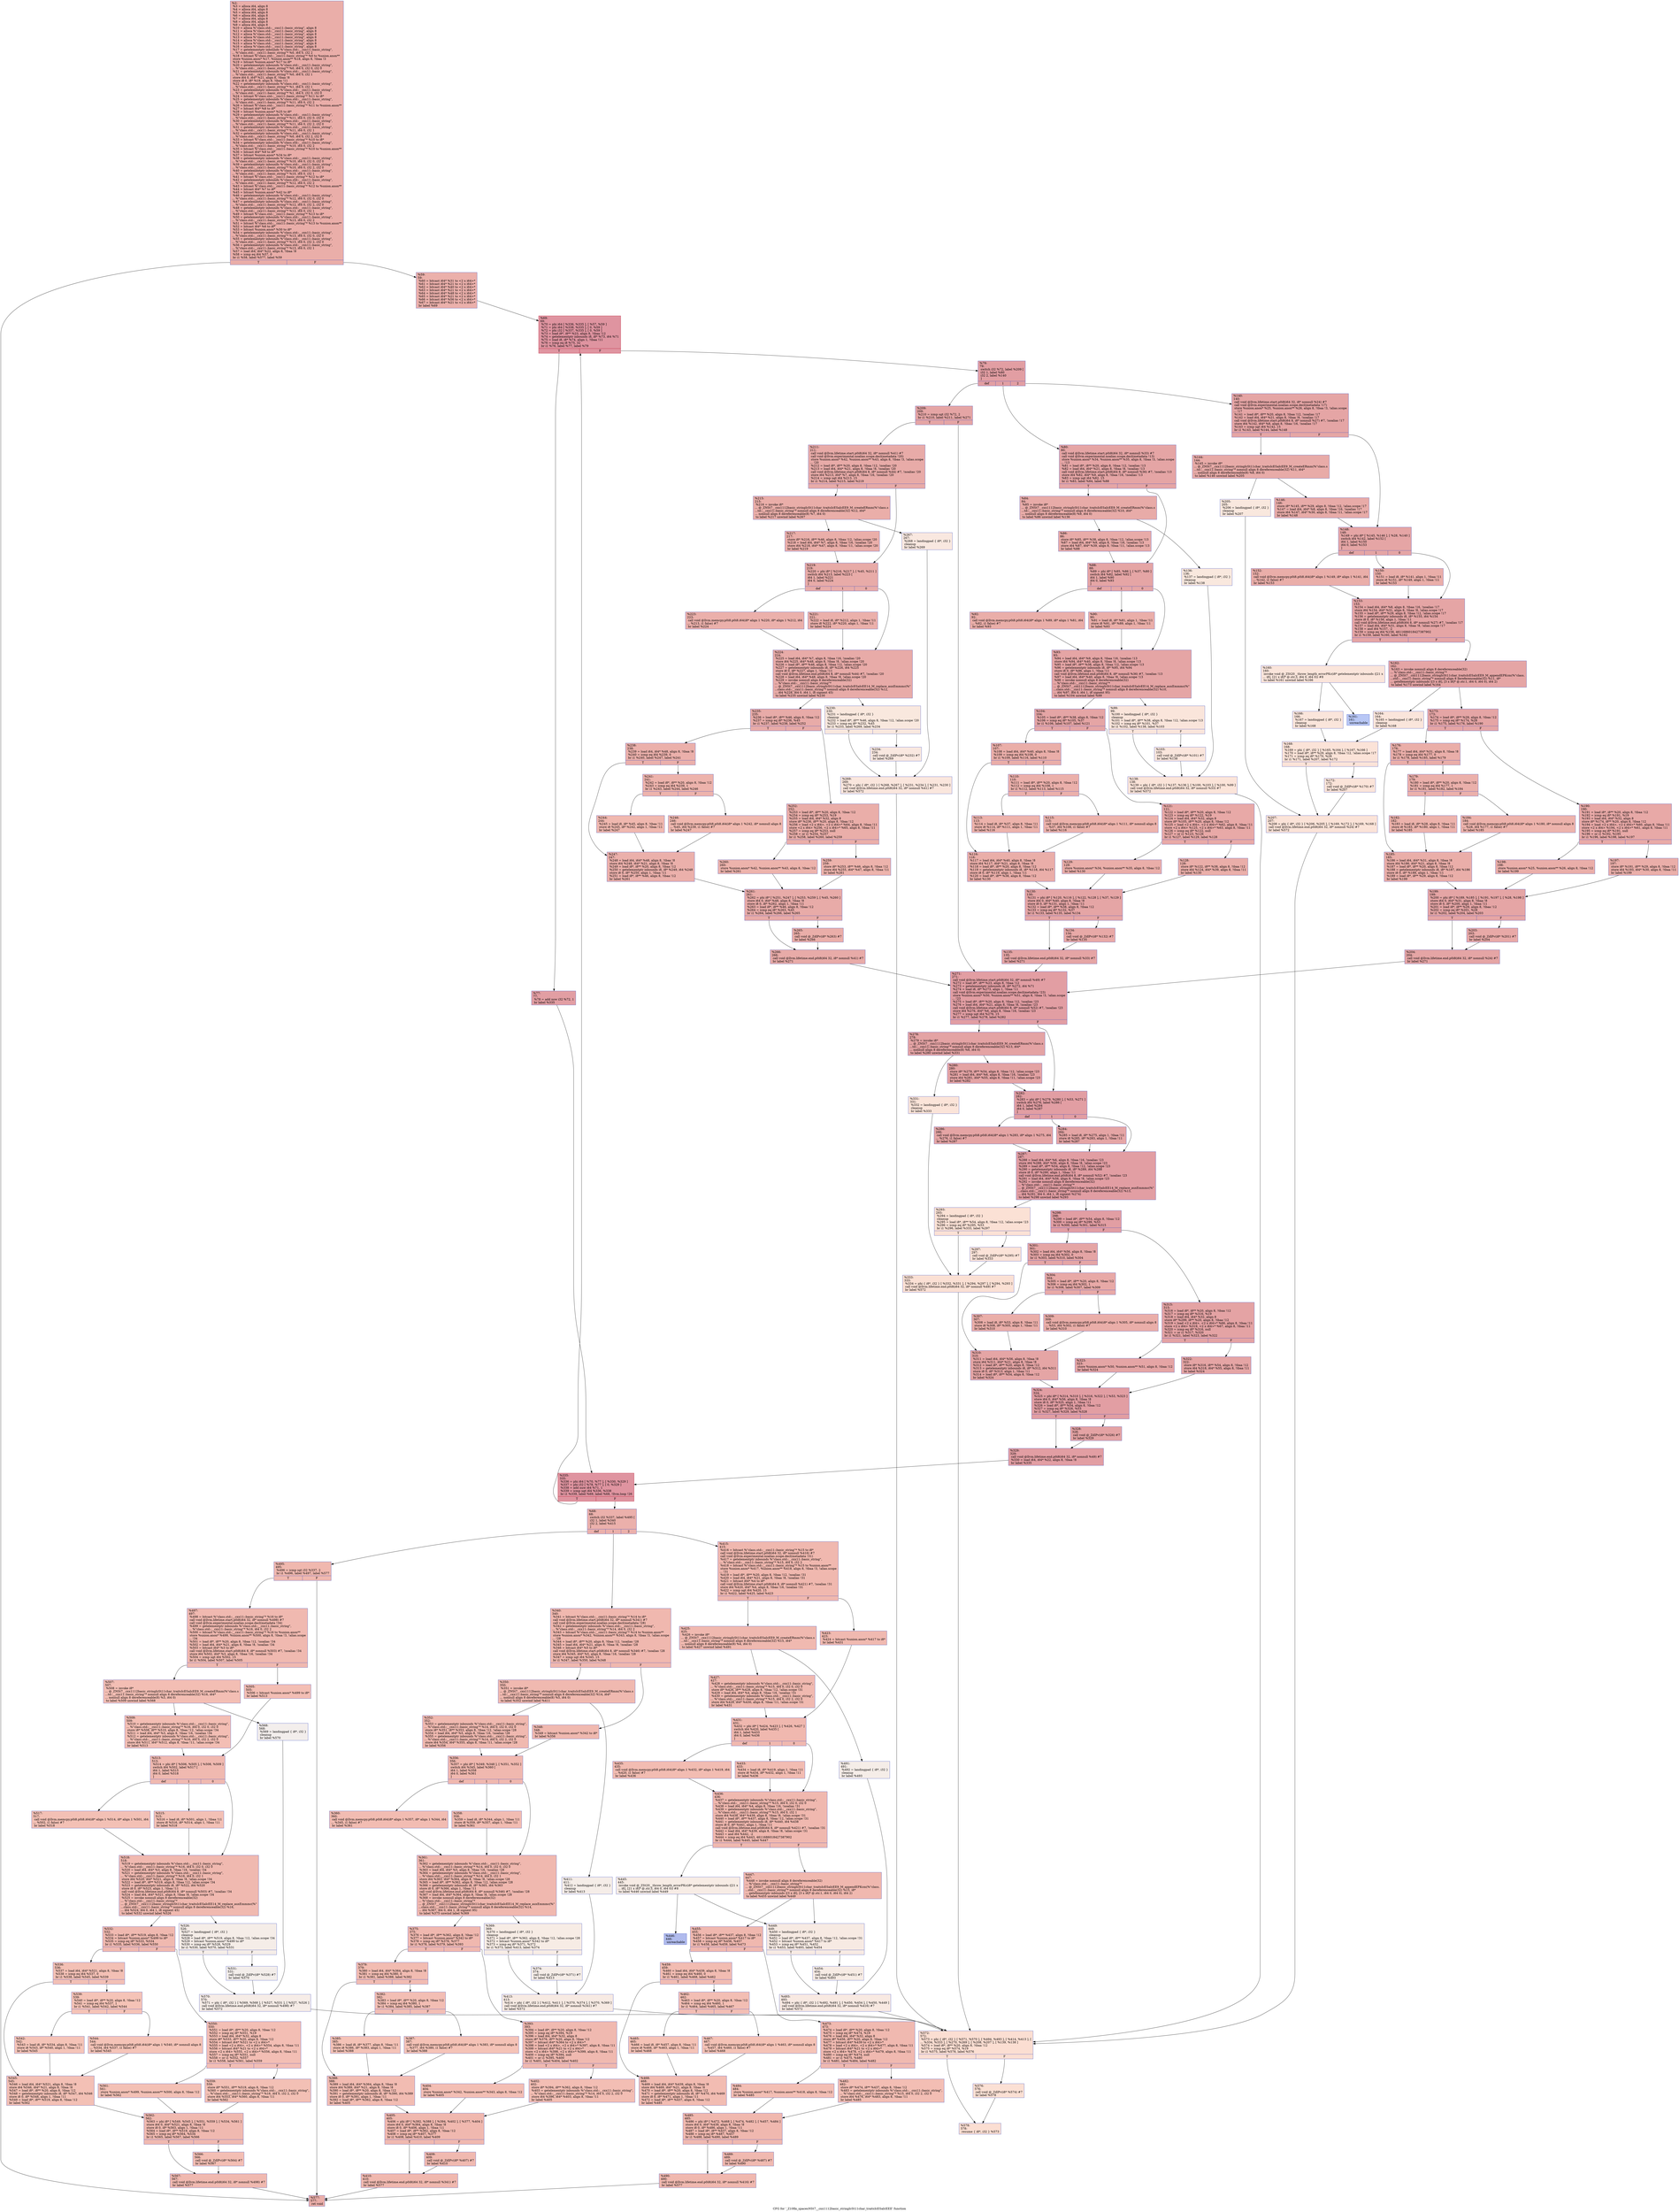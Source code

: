 digraph "CFG for '_Z10fix_spacesNSt7__cxx1112basic_stringIcSt11char_traitsIcESaIcEEE' function" {
	label="CFG for '_Z10fix_spacesNSt7__cxx1112basic_stringIcSt11char_traitsIcESaIcEEE' function";

	Node0x55996363c830 [shape=record,color="#3d50c3ff", style=filled, fillcolor="#d0473d70",label="{%2:\l  %3 = alloca i64, align 8\l  %4 = alloca i64, align 8\l  %5 = alloca i64, align 8\l  %6 = alloca i64, align 8\l  %7 = alloca i64, align 8\l  %8 = alloca i64, align 8\l  %9 = alloca i64, align 8\l  %10 = alloca %\"class.std::__cxx11::basic_string\", align 8\l  %11 = alloca %\"class.std::__cxx11::basic_string\", align 8\l  %12 = alloca %\"class.std::__cxx11::basic_string\", align 8\l  %13 = alloca %\"class.std::__cxx11::basic_string\", align 8\l  %14 = alloca %\"class.std::__cxx11::basic_string\", align 8\l  %15 = alloca %\"class.std::__cxx11::basic_string\", align 8\l  %16 = alloca %\"class.std::__cxx11::basic_string\", align 8\l  %17 = getelementptr inbounds %\"class.std::__cxx11::basic_string\",\l... %\"class.std::__cxx11::basic_string\"* %0, i64 0, i32 2\l  %18 = bitcast %\"class.std::__cxx11::basic_string\"* %0 to %union.anon**\l  store %union.anon* %17, %union.anon** %18, align 8, !tbaa !3\l  %19 = bitcast %union.anon* %17 to i8*\l  %20 = getelementptr inbounds %\"class.std::__cxx11::basic_string\",\l... %\"class.std::__cxx11::basic_string\"* %0, i64 0, i32 0, i32 0\l  %21 = getelementptr inbounds %\"class.std::__cxx11::basic_string\",\l... %\"class.std::__cxx11::basic_string\"* %0, i64 0, i32 1\l  store i64 0, i64* %21, align 8, !tbaa !8\l  store i8 0, i8* %19, align 8, !tbaa !11\l  %22 = getelementptr inbounds %\"class.std::__cxx11::basic_string\",\l... %\"class.std::__cxx11::basic_string\"* %1, i64 0, i32 1\l  %23 = getelementptr inbounds %\"class.std::__cxx11::basic_string\",\l... %\"class.std::__cxx11::basic_string\"* %1, i64 0, i32 0, i32 0\l  %24 = bitcast %\"class.std::__cxx11::basic_string\"* %11 to i8*\l  %25 = getelementptr inbounds %\"class.std::__cxx11::basic_string\",\l... %\"class.std::__cxx11::basic_string\"* %11, i64 0, i32 2\l  %26 = bitcast %\"class.std::__cxx11::basic_string\"* %11 to %union.anon**\l  %27 = bitcast i64* %8 to i8*\l  %28 = bitcast %union.anon* %25 to i8*\l  %29 = getelementptr inbounds %\"class.std::__cxx11::basic_string\",\l... %\"class.std::__cxx11::basic_string\"* %11, i64 0, i32 0, i32 0\l  %30 = getelementptr inbounds %\"class.std::__cxx11::basic_string\",\l... %\"class.std::__cxx11::basic_string\"* %11, i64 0, i32 2, i32 0\l  %31 = getelementptr inbounds %\"class.std::__cxx11::basic_string\",\l... %\"class.std::__cxx11::basic_string\"* %11, i64 0, i32 1\l  %32 = getelementptr inbounds %\"class.std::__cxx11::basic_string\",\l... %\"class.std::__cxx11::basic_string\"* %0, i64 0, i32 2, i32 0\l  %33 = bitcast %\"class.std::__cxx11::basic_string\"* %10 to i8*\l  %34 = getelementptr inbounds %\"class.std::__cxx11::basic_string\",\l... %\"class.std::__cxx11::basic_string\"* %10, i64 0, i32 2\l  %35 = bitcast %\"class.std::__cxx11::basic_string\"* %10 to %union.anon**\l  %36 = bitcast i64* %9 to i8*\l  %37 = bitcast %union.anon* %34 to i8*\l  %38 = getelementptr inbounds %\"class.std::__cxx11::basic_string\",\l... %\"class.std::__cxx11::basic_string\"* %10, i64 0, i32 0, i32 0\l  %39 = getelementptr inbounds %\"class.std::__cxx11::basic_string\",\l... %\"class.std::__cxx11::basic_string\"* %10, i64 0, i32 2, i32 0\l  %40 = getelementptr inbounds %\"class.std::__cxx11::basic_string\",\l... %\"class.std::__cxx11::basic_string\"* %10, i64 0, i32 1\l  %41 = bitcast %\"class.std::__cxx11::basic_string\"* %12 to i8*\l  %42 = getelementptr inbounds %\"class.std::__cxx11::basic_string\",\l... %\"class.std::__cxx11::basic_string\"* %12, i64 0, i32 2\l  %43 = bitcast %\"class.std::__cxx11::basic_string\"* %12 to %union.anon**\l  %44 = bitcast i64* %7 to i8*\l  %45 = bitcast %union.anon* %42 to i8*\l  %46 = getelementptr inbounds %\"class.std::__cxx11::basic_string\",\l... %\"class.std::__cxx11::basic_string\"* %12, i64 0, i32 0, i32 0\l  %47 = getelementptr inbounds %\"class.std::__cxx11::basic_string\",\l... %\"class.std::__cxx11::basic_string\"* %12, i64 0, i32 2, i32 0\l  %48 = getelementptr inbounds %\"class.std::__cxx11::basic_string\",\l... %\"class.std::__cxx11::basic_string\"* %12, i64 0, i32 1\l  %49 = bitcast %\"class.std::__cxx11::basic_string\"* %13 to i8*\l  %50 = getelementptr inbounds %\"class.std::__cxx11::basic_string\",\l... %\"class.std::__cxx11::basic_string\"* %13, i64 0, i32 2\l  %51 = bitcast %\"class.std::__cxx11::basic_string\"* %13 to %union.anon**\l  %52 = bitcast i64* %6 to i8*\l  %53 = bitcast %union.anon* %50 to i8*\l  %54 = getelementptr inbounds %\"class.std::__cxx11::basic_string\",\l... %\"class.std::__cxx11::basic_string\"* %13, i64 0, i32 0, i32 0\l  %55 = getelementptr inbounds %\"class.std::__cxx11::basic_string\",\l... %\"class.std::__cxx11::basic_string\"* %13, i64 0, i32 2, i32 0\l  %56 = getelementptr inbounds %\"class.std::__cxx11::basic_string\",\l... %\"class.std::__cxx11::basic_string\"* %13, i64 0, i32 1\l  %57 = load i64, i64* %22, align 8, !tbaa !8\l  %58 = icmp eq i64 %57, 0\l  br i1 %58, label %577, label %59\l|{<s0>T|<s1>F}}"];
	Node0x55996363c830:s0 -> Node0x55996363da40;
	Node0x55996363c830:s1 -> Node0x559963640ea0;
	Node0x559963640ea0 [shape=record,color="#3d50c3ff", style=filled, fillcolor="#d24b4070",label="{%59:\l59:                                               \l  %60 = bitcast i64* %31 to \<2 x i64\>*\l  %61 = bitcast i64* %21 to \<2 x i64\>*\l  %62 = bitcast i64* %40 to \<2 x i64\>*\l  %63 = bitcast i64* %21 to \<2 x i64\>*\l  %64 = bitcast i64* %48 to \<2 x i64\>*\l  %65 = bitcast i64* %21 to \<2 x i64\>*\l  %66 = bitcast i64* %56 to \<2 x i64\>*\l  %67 = bitcast i64* %21 to \<2 x i64\>*\l  br label %69\l}"];
	Node0x559963640ea0 -> Node0x559963641d80;
	Node0x559963641e40 [shape=record,color="#3d50c3ff", style=filled, fillcolor="#d24b4070",label="{%68:\l68:                                               \l  switch i32 %337, label %495 [\l    i32 1, label %340\l    i32 2, label %415\l  ]\l|{<s0>def|<s1>1|<s2>2}}"];
	Node0x559963641e40:s0 -> Node0x559963641f00;
	Node0x559963641e40:s1 -> Node0x559963641f90;
	Node0x559963641e40:s2 -> Node0x559963642020;
	Node0x559963641d80 [shape=record,color="#b70d28ff", style=filled, fillcolor="#b70d2870",label="{%69:\l69:                                               \l  %70 = phi i64 [ %336, %335 ], [ %57, %59 ]\l  %71 = phi i64 [ %338, %335 ], [ 0, %59 ]\l  %72 = phi i32 [ %337, %335 ], [ 0, %59 ]\l  %73 = load i8*, i8** %23, align 8, !tbaa !12\l  %74 = getelementptr inbounds i8, i8* %73, i64 %71\l  %75 = load i8, i8* %74, align 1, !tbaa !11\l  %76 = icmp eq i8 %75, 32\l  br i1 %76, label %77, label %79\l|{<s0>T|<s1>F}}"];
	Node0x559963641d80:s0 -> Node0x559963642e80;
	Node0x559963641d80:s1 -> Node0x559963642f10;
	Node0x559963642e80 [shape=record,color="#3d50c3ff", style=filled, fillcolor="#be242e70",label="{%77:\l77:                                               \l  %78 = add nsw i32 %72, 1\l  br label %335\l}"];
	Node0x559963642e80 -> Node0x559963642200;
	Node0x559963642f10 [shape=record,color="#3d50c3ff", style=filled, fillcolor="#be242e70",label="{%79:\l79:                                               \l  switch i32 %72, label %209 [\l    i32 1, label %80\l    i32 2, label %140\l  ]\l|{<s0>def|<s1>1|<s2>2}}"];
	Node0x559963642f10:s0 -> Node0x559963643150;
	Node0x559963642f10:s1 -> Node0x5599636431a0;
	Node0x559963642f10:s2 -> Node0x5599636431f0;
	Node0x5599636431a0 [shape=record,color="#3d50c3ff", style=filled, fillcolor="#c5333470",label="{%80:\l80:                                               \l  call void @llvm.lifetime.start.p0i8(i64 32, i8* nonnull %33) #7\l  call void @llvm.experimental.noalias.scope.decl(metadata !13)\l  store %union.anon* %34, %union.anon** %35, align 8, !tbaa !3, !alias.scope\l... !13\l  %81 = load i8*, i8** %20, align 8, !tbaa !12, !noalias !13\l  %82 = load i64, i64* %21, align 8, !tbaa !8, !noalias !13\l  call void @llvm.lifetime.start.p0i8(i64 8, i8* nonnull %36) #7, !noalias !13\l  store i64 %82, i64* %9, align 8, !tbaa !16, !noalias !13\l  %83 = icmp ugt i64 %82, 15\l  br i1 %83, label %84, label %88\l|{<s0>T|<s1>F}}"];
	Node0x5599636431a0:s0 -> Node0x5599636456b0;
	Node0x5599636431a0:s1 -> Node0x559963645740;
	Node0x5599636456b0 [shape=record,color="#3d50c3ff", style=filled, fillcolor="#cc403a70",label="{%84:\l84:                                               \l  %85 = invoke i8*\l... @_ZNSt7__cxx1112basic_stringIcSt11char_traitsIcESaIcEE9_M_createERmm(%\"class.s\l...td::__cxx11::basic_string\"* nonnull align 8 dereferenceable(32) %10, i64*\l... nonnull align 8 dereferenceable(8) %9, i64 0)\l          to label %86 unwind label %136\l}"];
	Node0x5599636456b0 -> Node0x559963645970;
	Node0x5599636456b0 -> Node0x5599636459c0;
	Node0x559963645970 [shape=record,color="#3d50c3ff", style=filled, fillcolor="#cc403a70",label="{%86:\l86:                                               \l  store i8* %85, i8** %38, align 8, !tbaa !12, !alias.scope !13\l  %87 = load i64, i64* %9, align 8, !tbaa !16, !noalias !13\l  store i64 %87, i64* %39, align 8, !tbaa !11, !alias.scope !13\l  br label %88\l}"];
	Node0x559963645970 -> Node0x559963645740;
	Node0x559963645740 [shape=record,color="#3d50c3ff", style=filled, fillcolor="#c5333470",label="{%88:\l88:                                               \l  %89 = phi i8* [ %85, %86 ], [ %37, %80 ]\l  switch i64 %82, label %92 [\l    i64 1, label %90\l    i64 0, label %93\l  ]\l|{<s0>def|<s1>1|<s2>0}}"];
	Node0x559963645740:s0 -> Node0x559963646610;
	Node0x559963645740:s1 -> Node0x559963646690;
	Node0x559963645740:s2 -> Node0x559963646720;
	Node0x559963646690 [shape=record,color="#3d50c3ff", style=filled, fillcolor="#d0473d70",label="{%90:\l90:                                               \l  %91 = load i8, i8* %81, align 1, !tbaa !11\l  store i8 %91, i8* %89, align 1, !tbaa !11\l  br label %93\l}"];
	Node0x559963646690 -> Node0x559963646720;
	Node0x559963646610 [shape=record,color="#3d50c3ff", style=filled, fillcolor="#d0473d70",label="{%92:\l92:                                               \l  call void @llvm.memcpy.p0i8.p0i8.i64(i8* align 1 %89, i8* align 1 %81, i64\l... %82, i1 false) #7\l  br label %93\l}"];
	Node0x559963646610 -> Node0x559963646720;
	Node0x559963646720 [shape=record,color="#3d50c3ff", style=filled, fillcolor="#c5333470",label="{%93:\l93:                                               \l  %94 = load i64, i64* %9, align 8, !tbaa !16, !noalias !13\l  store i64 %94, i64* %40, align 8, !tbaa !8, !alias.scope !13\l  %95 = load i8*, i8** %38, align 8, !tbaa !12, !alias.scope !13\l  %96 = getelementptr inbounds i8, i8* %95, i64 %94\l  store i8 0, i8* %96, align 1, !tbaa !11\l  call void @llvm.lifetime.end.p0i8(i64 8, i8* nonnull %36) #7, !noalias !13\l  %97 = load i64, i64* %40, align 8, !tbaa !8, !alias.scope !13\l  %98 = invoke nonnull align 8 dereferenceable(32)\l... %\"class.std::__cxx11::basic_string\"*\l... @_ZNSt7__cxx1112basic_stringIcSt11char_traitsIcESaIcEE14_M_replace_auxEmmmc(%\"\l...class.std::__cxx11::basic_string\"* nonnull align 8 dereferenceable(32) %10,\l... i64 %97, i64 0, i64 1, i8 signext 95)\l          to label %104 unwind label %99\l}"];
	Node0x559963646720 -> Node0x559963647450;
	Node0x559963646720 -> Node0x5599636474e0;
	Node0x5599636474e0 [shape=record,color="#3d50c3ff", style=filled, fillcolor="#f4c5ad70",label="{%99:\l99:                                               \l  %100 = landingpad \{ i8*, i32 \}\l          cleanup\l  %101 = load i8*, i8** %38, align 8, !tbaa !12, !alias.scope !13\l  %102 = icmp eq i8* %101, %37\l  br i1 %102, label %138, label %103\l|{<s0>T|<s1>F}}"];
	Node0x5599636474e0:s0 -> Node0x559963647a10;
	Node0x5599636474e0:s1 -> Node0x559963647aa0;
	Node0x559963647aa0 [shape=record,color="#3d50c3ff", style=filled, fillcolor="#f3c7b170",label="{%103:\l103:                                              \l  call void @_ZdlPv(i8* %101) #7\l  br label %138\l}"];
	Node0x559963647aa0 -> Node0x559963647a10;
	Node0x559963647450 [shape=record,color="#3d50c3ff", style=filled, fillcolor="#c5333470",label="{%104:\l104:                                              \l  %105 = load i8*, i8** %38, align 8, !tbaa !12\l  %106 = icmp eq i8* %105, %37\l  br i1 %106, label %107, label %121\l|{<s0>T|<s1>F}}"];
	Node0x559963647450:s0 -> Node0x559963647f20;
	Node0x559963647450:s1 -> Node0x559963647f70;
	Node0x559963647f20 [shape=record,color="#3d50c3ff", style=filled, fillcolor="#d0473d70",label="{%107:\l107:                                              \l  %108 = load i64, i64* %40, align 8, !tbaa !8\l  %109 = icmp eq i64 %108, 0\l  br i1 %109, label %116, label %110\l|{<s0>T|<s1>F}}"];
	Node0x559963647f20:s0 -> Node0x559963648170;
	Node0x559963647f20:s1 -> Node0x5599636481c0;
	Node0x5599636481c0 [shape=record,color="#3d50c3ff", style=filled, fillcolor="#d24b4070",label="{%110:\l110:                                              \l  %111 = load i8*, i8** %20, align 8, !tbaa !12\l  %112 = icmp eq i64 %108, 1\l  br i1 %112, label %113, label %115\l|{<s0>T|<s1>F}}"];
	Node0x5599636481c0:s0 -> Node0x559963648400;
	Node0x5599636481c0:s1 -> Node0x559963648450;
	Node0x559963648400 [shape=record,color="#3d50c3ff", style=filled, fillcolor="#d6524470",label="{%113:\l113:                                              \l  %114 = load i8, i8* %37, align 8, !tbaa !11\l  store i8 %114, i8* %111, align 1, !tbaa !11\l  br label %116\l}"];
	Node0x559963648400 -> Node0x559963648170;
	Node0x559963648450 [shape=record,color="#3d50c3ff", style=filled, fillcolor="#d6524470",label="{%115:\l115:                                              \l  call void @llvm.memcpy.p0i8.p0i8.i64(i8* align 1 %111, i8* nonnull align 8\l... %37, i64 %108, i1 false) #7\l  br label %116\l}"];
	Node0x559963648450 -> Node0x559963648170;
	Node0x559963648170 [shape=record,color="#3d50c3ff", style=filled, fillcolor="#d0473d70",label="{%116:\l116:                                              \l  %117 = load i64, i64* %40, align 8, !tbaa !8\l  store i64 %117, i64* %21, align 8, !tbaa !8\l  %118 = load i8*, i8** %20, align 8, !tbaa !12\l  %119 = getelementptr inbounds i8, i8* %118, i64 %117\l  store i8 0, i8* %119, align 1, !tbaa !11\l  %120 = load i8*, i8** %38, align 8, !tbaa !12\l  br label %130\l}"];
	Node0x559963648170 -> Node0x559963648cc0;
	Node0x559963647f70 [shape=record,color="#3d50c3ff", style=filled, fillcolor="#ca3b3770",label="{%121:\l121:                                              \l  %122 = load i8*, i8** %20, align 8, !tbaa !12\l  %123 = icmp eq i8* %122, %19\l  %124 = load i64, i64* %32, align 8\l  store i8* %105, i8** %20, align 8, !tbaa !12\l  %125 = load \<2 x i64\>, \<2 x i64\>* %62, align 8, !tbaa !11\l  store \<2 x i64\> %125, \<2 x i64\>* %63, align 8, !tbaa !11\l  %126 = icmp eq i8* %122, null\l  %127 = or i1 %123, %126\l  br i1 %127, label %129, label %128\l|{<s0>T|<s1>F}}"];
	Node0x559963647f70:s0 -> Node0x5599636491a0;
	Node0x559963647f70:s1 -> Node0x5599636491f0;
	Node0x5599636491f0 [shape=record,color="#3d50c3ff", style=filled, fillcolor="#d0473d70",label="{%128:\l128:                                              \l  store i8* %122, i8** %38, align 8, !tbaa !12\l  store i64 %124, i64* %39, align 8, !tbaa !11\l  br label %130\l}"];
	Node0x5599636491f0 -> Node0x559963648cc0;
	Node0x5599636491a0 [shape=record,color="#3d50c3ff", style=filled, fillcolor="#d0473d70",label="{%129:\l129:                                              \l  store %union.anon* %34, %union.anon** %35, align 8, !tbaa !12\l  br label %130\l}"];
	Node0x5599636491a0 -> Node0x559963648cc0;
	Node0x559963648cc0 [shape=record,color="#3d50c3ff", style=filled, fillcolor="#c5333470",label="{%130:\l130:                                              \l  %131 = phi i8* [ %120, %116 ], [ %122, %128 ], [ %37, %129 ]\l  store i64 0, i64* %40, align 8, !tbaa !8\l  store i8 0, i8* %131, align 1, !tbaa !11\l  %132 = load i8*, i8** %38, align 8, !tbaa !12\l  %133 = icmp eq i8* %132, %37\l  br i1 %133, label %135, label %134\l|{<s0>T|<s1>F}}"];
	Node0x559963648cc0:s0 -> Node0x55996364a080;
	Node0x559963648cc0:s1 -> Node0x55996364a0d0;
	Node0x55996364a0d0 [shape=record,color="#3d50c3ff", style=filled, fillcolor="#ca3b3770",label="{%134:\l134:                                              \l  call void @_ZdlPv(i8* %132) #7\l  br label %135\l}"];
	Node0x55996364a0d0 -> Node0x55996364a080;
	Node0x55996364a080 [shape=record,color="#3d50c3ff", style=filled, fillcolor="#c5333470",label="{%135:\l135:                                              \l  call void @llvm.lifetime.end.p0i8(i64 32, i8* nonnull %33) #7\l  br label %271\l}"];
	Node0x55996364a080 -> Node0x55996364a4a0;
	Node0x5599636459c0 [shape=record,color="#3d50c3ff", style=filled, fillcolor="#f2cab570",label="{%136:\l136:                                              \l  %137 = landingpad \{ i8*, i32 \}\l          cleanup\l  br label %138\l}"];
	Node0x5599636459c0 -> Node0x559963647a10;
	Node0x559963647a10 [shape=record,color="#3d50c3ff", style=filled, fillcolor="#f5c1a970",label="{%138:\l138:                                              \l  %139 = phi \{ i8*, i32 \} [ %137, %136 ], [ %100, %103 ], [ %100, %99 ]\l  call void @llvm.lifetime.end.p0i8(i64 32, i8* nonnull %33) #7\l  br label %572\l}"];
	Node0x559963647a10 -> Node0x55996364a840;
	Node0x5599636431f0 [shape=record,color="#3d50c3ff", style=filled, fillcolor="#c5333470",label="{%140:\l140:                                              \l  call void @llvm.lifetime.start.p0i8(i64 32, i8* nonnull %24) #7\l  call void @llvm.experimental.noalias.scope.decl(metadata !17)\l  store %union.anon* %25, %union.anon** %26, align 8, !tbaa !3, !alias.scope\l... !17\l  %141 = load i8*, i8** %20, align 8, !tbaa !12, !noalias !17\l  %142 = load i64, i64* %21, align 8, !tbaa !8, !noalias !17\l  call void @llvm.lifetime.start.p0i8(i64 8, i8* nonnull %27) #7, !noalias !17\l  store i64 %142, i64* %8, align 8, !tbaa !16, !noalias !17\l  %143 = icmp ugt i64 %142, 15\l  br i1 %143, label %144, label %148\l|{<s0>T|<s1>F}}"];
	Node0x5599636431f0:s0 -> Node0x55996363e350;
	Node0x5599636431f0:s1 -> Node0x55996363e3e0;
	Node0x55996363e350 [shape=record,color="#3d50c3ff", style=filled, fillcolor="#cc403a70",label="{%144:\l144:                                              \l  %145 = invoke i8*\l... @_ZNSt7__cxx1112basic_stringIcSt11char_traitsIcESaIcEE9_M_createERmm(%\"class.s\l...td::__cxx11::basic_string\"* nonnull align 8 dereferenceable(32) %11, i64*\l... nonnull align 8 dereferenceable(8) %8, i64 0)\l          to label %146 unwind label %205\l}"];
	Node0x55996363e350 -> Node0x55996363e570;
	Node0x55996363e350 -> Node0x55996363e5c0;
	Node0x55996363e570 [shape=record,color="#3d50c3ff", style=filled, fillcolor="#cc403a70",label="{%146:\l146:                                              \l  store i8* %145, i8** %29, align 8, !tbaa !12, !alias.scope !17\l  %147 = load i64, i64* %8, align 8, !tbaa !16, !noalias !17\l  store i64 %147, i64* %30, align 8, !tbaa !11, !alias.scope !17\l  br label %148\l}"];
	Node0x55996363e570 -> Node0x55996363e3e0;
	Node0x55996363e3e0 [shape=record,color="#3d50c3ff", style=filled, fillcolor="#c5333470",label="{%148:\l148:                                              \l  %149 = phi i8* [ %145, %146 ], [ %28, %140 ]\l  switch i64 %142, label %152 [\l    i64 1, label %150\l    i64 0, label %153\l  ]\l|{<s0>def|<s1>1|<s2>0}}"];
	Node0x55996363e3e0:s0 -> Node0x55996363eaa0;
	Node0x55996363e3e0:s1 -> Node0x55996363eaf0;
	Node0x55996363e3e0:s2 -> Node0x55996363eb80;
	Node0x55996363eaf0 [shape=record,color="#3d50c3ff", style=filled, fillcolor="#d0473d70",label="{%150:\l150:                                              \l  %151 = load i8, i8* %141, align 1, !tbaa !11\l  store i8 %151, i8* %149, align 1, !tbaa !11\l  br label %153\l}"];
	Node0x55996363eaf0 -> Node0x55996363eb80;
	Node0x55996363eaa0 [shape=record,color="#3d50c3ff", style=filled, fillcolor="#d0473d70",label="{%152:\l152:                                              \l  call void @llvm.memcpy.p0i8.p0i8.i64(i8* align 1 %149, i8* align 1 %141, i64\l... %142, i1 false) #7\l  br label %153\l}"];
	Node0x55996363eaa0 -> Node0x55996363eb80;
	Node0x55996363eb80 [shape=record,color="#3d50c3ff", style=filled, fillcolor="#c5333470",label="{%153:\l153:                                              \l  %154 = load i64, i64* %8, align 8, !tbaa !16, !noalias !17\l  store i64 %154, i64* %31, align 8, !tbaa !8, !alias.scope !17\l  %155 = load i8*, i8** %29, align 8, !tbaa !12, !alias.scope !17\l  %156 = getelementptr inbounds i8, i8* %155, i64 %154\l  store i8 0, i8* %156, align 1, !tbaa !11\l  call void @llvm.lifetime.end.p0i8(i64 8, i8* nonnull %27) #7, !noalias !17\l  %157 = load i64, i64* %31, align 8, !tbaa !8, !alias.scope !17\l  %158 = and i64 %157, -2\l  %159 = icmp eq i64 %158, 4611686018427387902\l  br i1 %159, label %160, label %162\l|{<s0>T|<s1>F}}"];
	Node0x55996363eb80:s0 -> Node0x55996364d300;
	Node0x55996363eb80:s1 -> Node0x55996364d390;
	Node0x55996364d300 [shape=record,color="#3d50c3ff", style=filled, fillcolor="#f4c5ad70",label="{%160:\l160:                                              \l  invoke void @_ZSt20__throw_length_errorPKc(i8* getelementptr inbounds ([21 x\l... i8], [21 x i8]* @.str.3, i64 0, i64 0)) #8\l          to label %161 unwind label %166\l}"];
	Node0x55996364d300 -> Node0x55996364d560;
	Node0x55996364d300 -> Node0x55996364d5b0;
	Node0x55996364d560 [shape=record,color="#3d50c3ff", style=filled, fillcolor="#5f7fe870",label="{%161:\l161:                                              \l  unreachable\l}"];
	Node0x55996364d390 [shape=record,color="#3d50c3ff", style=filled, fillcolor="#c5333470",label="{%162:\l162:                                              \l  %163 = invoke nonnull align 8 dereferenceable(32)\l... %\"class.std::__cxx11::basic_string\"*\l... @_ZNSt7__cxx1112basic_stringIcSt11char_traitsIcESaIcEE9_M_appendEPKcm(%\"class.\l...std::__cxx11::basic_string\"* nonnull align 8 dereferenceable(32) %11, i8*\l... getelementptr inbounds ([3 x i8], [3 x i8]* @.str.1, i64 0, i64 0), i64 2)\l          to label %173 unwind label %164\l}"];
	Node0x55996364d390 -> Node0x55996364d9f0;
	Node0x55996364d390 -> Node0x55996364da40;
	Node0x55996364da40 [shape=record,color="#3d50c3ff", style=filled, fillcolor="#f4c5ad70",label="{%164:\l164:                                              \l  %165 = landingpad \{ i8*, i32 \}\l          cleanup\l  br label %168\l}"];
	Node0x55996364da40 -> Node0x55996364dd90;
	Node0x55996364d5b0 [shape=record,color="#3d50c3ff", style=filled, fillcolor="#f4c5ad70",label="{%166:\l166:                                              \l  %167 = landingpad \{ i8*, i32 \}\l          cleanup\l  br label %168\l}"];
	Node0x55996364d5b0 -> Node0x55996364dd90;
	Node0x55996364dd90 [shape=record,color="#3d50c3ff", style=filled, fillcolor="#f6bfa670",label="{%168:\l168:                                              \l  %169 = phi \{ i8*, i32 \} [ %165, %164 ], [ %167, %166 ]\l  %170 = load i8*, i8** %29, align 8, !tbaa !12, !alias.scope !17\l  %171 = icmp eq i8* %170, %28\l  br i1 %171, label %207, label %172\l|{<s0>T|<s1>F}}"];
	Node0x55996364dd90:s0 -> Node0x55996364e0c0;
	Node0x55996364dd90:s1 -> Node0x55996364e110;
	Node0x55996364e110 [shape=record,color="#3d50c3ff", style=filled, fillcolor="#f5c1a970",label="{%172:\l172:                                              \l  call void @_ZdlPv(i8* %170) #7\l  br label %207\l}"];
	Node0x55996364e110 -> Node0x55996364e0c0;
	Node0x55996364d9f0 [shape=record,color="#3d50c3ff", style=filled, fillcolor="#c5333470",label="{%173:\l173:                                              \l  %174 = load i8*, i8** %29, align 8, !tbaa !12\l  %175 = icmp eq i8* %174, %28\l  br i1 %175, label %176, label %190\l|{<s0>T|<s1>F}}"];
	Node0x55996364d9f0:s0 -> Node0x55996364e4f0;
	Node0x55996364d9f0:s1 -> Node0x55996364e540;
	Node0x55996364e4f0 [shape=record,color="#3d50c3ff", style=filled, fillcolor="#d0473d70",label="{%176:\l176:                                              \l  %177 = load i64, i64* %31, align 8, !tbaa !8\l  %178 = icmp eq i64 %177, 0\l  br i1 %178, label %185, label %179\l|{<s0>T|<s1>F}}"];
	Node0x55996364e4f0:s0 -> Node0x55996364e740;
	Node0x55996364e4f0:s1 -> Node0x55996364e790;
	Node0x55996364e790 [shape=record,color="#3d50c3ff", style=filled, fillcolor="#d24b4070",label="{%179:\l179:                                              \l  %180 = load i8*, i8** %20, align 8, !tbaa !12\l  %181 = icmp eq i64 %177, 1\l  br i1 %181, label %182, label %184\l|{<s0>T|<s1>F}}"];
	Node0x55996364e790:s0 -> Node0x55996364e9d0;
	Node0x55996364e790:s1 -> Node0x55996364ea20;
	Node0x55996364e9d0 [shape=record,color="#3d50c3ff", style=filled, fillcolor="#d6524470",label="{%182:\l182:                                              \l  %183 = load i8, i8* %28, align 8, !tbaa !11\l  store i8 %183, i8* %180, align 1, !tbaa !11\l  br label %185\l}"];
	Node0x55996364e9d0 -> Node0x55996364e740;
	Node0x55996364ea20 [shape=record,color="#3d50c3ff", style=filled, fillcolor="#d6524470",label="{%184:\l184:                                              \l  call void @llvm.memcpy.p0i8.p0i8.i64(i8* align 1 %180, i8* nonnull align 8\l... %28, i64 %177, i1 false) #7\l  br label %185\l}"];
	Node0x55996364ea20 -> Node0x55996364e740;
	Node0x55996364e740 [shape=record,color="#3d50c3ff", style=filled, fillcolor="#d0473d70",label="{%185:\l185:                                              \l  %186 = load i64, i64* %31, align 8, !tbaa !8\l  store i64 %186, i64* %21, align 8, !tbaa !8\l  %187 = load i8*, i8** %20, align 8, !tbaa !12\l  %188 = getelementptr inbounds i8, i8* %187, i64 %186\l  store i8 0, i8* %188, align 1, !tbaa !11\l  %189 = load i8*, i8** %29, align 8, !tbaa !12\l  br label %199\l}"];
	Node0x55996364e740 -> Node0x55996364f240;
	Node0x55996364e540 [shape=record,color="#3d50c3ff", style=filled, fillcolor="#ca3b3770",label="{%190:\l190:                                              \l  %191 = load i8*, i8** %20, align 8, !tbaa !12\l  %192 = icmp eq i8* %191, %19\l  %193 = load i64, i64* %32, align 8\l  store i8* %174, i8** %20, align 8, !tbaa !12\l  %194 = load \<2 x i64\>, \<2 x i64\>* %60, align 8, !tbaa !11\l  store \<2 x i64\> %194, \<2 x i64\>* %61, align 8, !tbaa !11\l  %195 = icmp eq i8* %191, null\l  %196 = or i1 %192, %195\l  br i1 %196, label %198, label %197\l|{<s0>T|<s1>F}}"];
	Node0x55996364e540:s0 -> Node0x55996364f720;
	Node0x55996364e540:s1 -> Node0x55996364f770;
	Node0x55996364f770 [shape=record,color="#3d50c3ff", style=filled, fillcolor="#d0473d70",label="{%197:\l197:                                              \l  store i8* %191, i8** %29, align 8, !tbaa !12\l  store i64 %193, i64* %30, align 8, !tbaa !11\l  br label %199\l}"];
	Node0x55996364f770 -> Node0x55996364f240;
	Node0x55996364f720 [shape=record,color="#3d50c3ff", style=filled, fillcolor="#d0473d70",label="{%198:\l198:                                              \l  store %union.anon* %25, %union.anon** %26, align 8, !tbaa !12\l  br label %199\l}"];
	Node0x55996364f720 -> Node0x55996364f240;
	Node0x55996364f240 [shape=record,color="#3d50c3ff", style=filled, fillcolor="#c5333470",label="{%199:\l199:                                              \l  %200 = phi i8* [ %189, %185 ], [ %191, %197 ], [ %28, %198 ]\l  store i64 0, i64* %31, align 8, !tbaa !8\l  store i8 0, i8* %200, align 1, !tbaa !11\l  %201 = load i8*, i8** %29, align 8, !tbaa !12\l  %202 = icmp eq i8* %201, %28\l  br i1 %202, label %204, label %203\l|{<s0>T|<s1>F}}"];
	Node0x55996364f240:s0 -> Node0x55996364fdf0;
	Node0x55996364f240:s1 -> Node0x55996364fe40;
	Node0x55996364fe40 [shape=record,color="#3d50c3ff", style=filled, fillcolor="#ca3b3770",label="{%203:\l203:                                              \l  call void @_ZdlPv(i8* %201) #7\l  br label %204\l}"];
	Node0x55996364fe40 -> Node0x55996364fdf0;
	Node0x55996364fdf0 [shape=record,color="#3d50c3ff", style=filled, fillcolor="#c5333470",label="{%204:\l204:                                              \l  call void @llvm.lifetime.end.p0i8(i64 32, i8* nonnull %24) #7\l  br label %271\l}"];
	Node0x55996364fdf0 -> Node0x55996364a4a0;
	Node0x55996363e5c0 [shape=record,color="#3d50c3ff", style=filled, fillcolor="#f2cab570",label="{%205:\l205:                                              \l  %206 = landingpad \{ i8*, i32 \}\l          cleanup\l  br label %207\l}"];
	Node0x55996363e5c0 -> Node0x55996364e0c0;
	Node0x55996364e0c0 [shape=record,color="#3d50c3ff", style=filled, fillcolor="#f6bfa670",label="{%207:\l207:                                              \l  %208 = phi \{ i8*, i32 \} [ %206, %205 ], [ %169, %172 ], [ %169, %168 ]\l  call void @llvm.lifetime.end.p0i8(i64 32, i8* nonnull %24) #7\l  br label %572\l}"];
	Node0x55996364e0c0 -> Node0x55996364a840;
	Node0x559963643150 [shape=record,color="#3d50c3ff", style=filled, fillcolor="#c5333470",label="{%209:\l209:                                              \l  %210 = icmp sgt i32 %72, 2\l  br i1 %210, label %211, label %271\l|{<s0>T|<s1>F}}"];
	Node0x559963643150:s0 -> Node0x559963650640;
	Node0x559963643150:s1 -> Node0x55996364a4a0;
	Node0x559963650640 [shape=record,color="#3d50c3ff", style=filled, fillcolor="#cc403a70",label="{%211:\l211:                                              \l  call void @llvm.lifetime.start.p0i8(i64 32, i8* nonnull %41) #7\l  call void @llvm.experimental.noalias.scope.decl(metadata !20)\l  store %union.anon* %42, %union.anon** %43, align 8, !tbaa !3, !alias.scope\l... !20\l  %212 = load i8*, i8** %20, align 8, !tbaa !12, !noalias !20\l  %213 = load i64, i64* %21, align 8, !tbaa !8, !noalias !20\l  call void @llvm.lifetime.start.p0i8(i64 8, i8* nonnull %44) #7, !noalias !20\l  store i64 %213, i64* %7, align 8, !tbaa !16, !noalias !20\l  %214 = icmp ugt i64 %213, 15\l  br i1 %214, label %215, label %219\l|{<s0>T|<s1>F}}"];
	Node0x559963650640:s0 -> Node0x559963651400;
	Node0x559963650640:s1 -> Node0x559963651450;
	Node0x559963651400 [shape=record,color="#3d50c3ff", style=filled, fillcolor="#d0473d70",label="{%215:\l215:                                              \l  %216 = invoke i8*\l... @_ZNSt7__cxx1112basic_stringIcSt11char_traitsIcESaIcEE9_M_createERmm(%\"class.s\l...td::__cxx11::basic_string\"* nonnull align 8 dereferenceable(32) %12, i64*\l... nonnull align 8 dereferenceable(8) %7, i64 0)\l          to label %217 unwind label %267\l}"];
	Node0x559963651400 -> Node0x5599636515e0;
	Node0x559963651400 -> Node0x559963651630;
	Node0x5599636515e0 [shape=record,color="#3d50c3ff", style=filled, fillcolor="#d0473d70",label="{%217:\l217:                                              \l  store i8* %216, i8** %46, align 8, !tbaa !12, !alias.scope !20\l  %218 = load i64, i64* %7, align 8, !tbaa !16, !noalias !20\l  store i64 %218, i64* %47, align 8, !tbaa !11, !alias.scope !20\l  br label %219\l}"];
	Node0x5599636515e0 -> Node0x559963651450;
	Node0x559963651450 [shape=record,color="#3d50c3ff", style=filled, fillcolor="#cc403a70",label="{%219:\l219:                                              \l  %220 = phi i8* [ %216, %217 ], [ %45, %211 ]\l  switch i64 %213, label %223 [\l    i64 1, label %221\l    i64 0, label %224\l  ]\l|{<s0>def|<s1>1|<s2>0}}"];
	Node0x559963651450:s0 -> Node0x559963651b10;
	Node0x559963651450:s1 -> Node0x559963651b60;
	Node0x559963651450:s2 -> Node0x559963651bf0;
	Node0x559963651b60 [shape=record,color="#3d50c3ff", style=filled, fillcolor="#d24b4070",label="{%221:\l221:                                              \l  %222 = load i8, i8* %212, align 1, !tbaa !11\l  store i8 %222, i8* %220, align 1, !tbaa !11\l  br label %224\l}"];
	Node0x559963651b60 -> Node0x559963651bf0;
	Node0x559963651b10 [shape=record,color="#3d50c3ff", style=filled, fillcolor="#d24b4070",label="{%223:\l223:                                              \l  call void @llvm.memcpy.p0i8.p0i8.i64(i8* align 1 %220, i8* align 1 %212, i64\l... %213, i1 false) #7\l  br label %224\l}"];
	Node0x559963651b10 -> Node0x559963651bf0;
	Node0x559963651bf0 [shape=record,color="#3d50c3ff", style=filled, fillcolor="#cc403a70",label="{%224:\l224:                                              \l  %225 = load i64, i64* %7, align 8, !tbaa !16, !noalias !20\l  store i64 %225, i64* %48, align 8, !tbaa !8, !alias.scope !20\l  %226 = load i8*, i8** %46, align 8, !tbaa !12, !alias.scope !20\l  %227 = getelementptr inbounds i8, i8* %226, i64 %225\l  store i8 0, i8* %227, align 1, !tbaa !11\l  call void @llvm.lifetime.end.p0i8(i64 8, i8* nonnull %44) #7, !noalias !20\l  %228 = load i64, i64* %48, align 8, !tbaa !8, !alias.scope !20\l  %229 = invoke nonnull align 8 dereferenceable(32)\l... %\"class.std::__cxx11::basic_string\"*\l... @_ZNSt7__cxx1112basic_stringIcSt11char_traitsIcESaIcEE14_M_replace_auxEmmmc(%\"\l...class.std::__cxx11::basic_string\"* nonnull align 8 dereferenceable(32) %12,\l... i64 %228, i64 0, i64 1, i8 signext 45)\l          to label %235 unwind label %230\l}"];
	Node0x559963651bf0 -> Node0x55996364b5d0;
	Node0x559963651bf0 -> Node0x55996364b660;
	Node0x55996364b660 [shape=record,color="#3d50c3ff", style=filled, fillcolor="#f2cab570",label="{%230:\l230:                                              \l  %231 = landingpad \{ i8*, i32 \}\l          cleanup\l  %232 = load i8*, i8** %46, align 8, !tbaa !12, !alias.scope !20\l  %233 = icmp eq i8* %232, %45\l  br i1 %233, label %269, label %234\l|{<s0>T|<s1>F}}"];
	Node0x55996364b660:s0 -> Node0x55996364ba50;
	Node0x55996364b660:s1 -> Node0x55996364bae0;
	Node0x55996364bae0 [shape=record,color="#3d50c3ff", style=filled, fillcolor="#f1ccb870",label="{%234:\l234:                                              \l  call void @_ZdlPv(i8* %232) #7\l  br label %269\l}"];
	Node0x55996364bae0 -> Node0x55996364ba50;
	Node0x55996364b5d0 [shape=record,color="#3d50c3ff", style=filled, fillcolor="#cc403a70",label="{%235:\l235:                                              \l  %236 = load i8*, i8** %46, align 8, !tbaa !12\l  %237 = icmp eq i8* %236, %45\l  br i1 %237, label %238, label %252\l|{<s0>T|<s1>F}}"];
	Node0x55996364b5d0:s0 -> Node0x55996364bea0;
	Node0x55996364b5d0:s1 -> Node0x55996364bef0;
	Node0x55996364bea0 [shape=record,color="#3d50c3ff", style=filled, fillcolor="#d24b4070",label="{%238:\l238:                                              \l  %239 = load i64, i64* %48, align 8, !tbaa !8\l  %240 = icmp eq i64 %239, 0\l  br i1 %240, label %247, label %241\l|{<s0>T|<s1>F}}"];
	Node0x55996364bea0:s0 -> Node0x55996364c0f0;
	Node0x55996364bea0:s1 -> Node0x55996364c140;
	Node0x55996364c140 [shape=record,color="#3d50c3ff", style=filled, fillcolor="#d6524470",label="{%241:\l241:                                              \l  %242 = load i8*, i8** %20, align 8, !tbaa !12\l  %243 = icmp eq i64 %239, 1\l  br i1 %243, label %244, label %246\l|{<s0>T|<s1>F}}"];
	Node0x55996364c140:s0 -> Node0x55996364c380;
	Node0x55996364c140:s1 -> Node0x55996364c3d0;
	Node0x55996364c380 [shape=record,color="#3d50c3ff", style=filled, fillcolor="#dc5d4a70",label="{%244:\l244:                                              \l  %245 = load i8, i8* %45, align 8, !tbaa !11\l  store i8 %245, i8* %242, align 1, !tbaa !11\l  br label %247\l}"];
	Node0x55996364c380 -> Node0x55996364c0f0;
	Node0x55996364c3d0 [shape=record,color="#3d50c3ff", style=filled, fillcolor="#dc5d4a70",label="{%246:\l246:                                              \l  call void @llvm.memcpy.p0i8.p0i8.i64(i8* align 1 %242, i8* nonnull align 8\l... %45, i64 %239, i1 false) #7\l  br label %247\l}"];
	Node0x55996364c3d0 -> Node0x55996364c0f0;
	Node0x55996364c0f0 [shape=record,color="#3d50c3ff", style=filled, fillcolor="#d24b4070",label="{%247:\l247:                                              \l  %248 = load i64, i64* %48, align 8, !tbaa !8\l  store i64 %248, i64* %21, align 8, !tbaa !8\l  %249 = load i8*, i8** %20, align 8, !tbaa !12\l  %250 = getelementptr inbounds i8, i8* %249, i64 %248\l  store i8 0, i8* %250, align 1, !tbaa !11\l  %251 = load i8*, i8** %46, align 8, !tbaa !12\l  br label %261\l}"];
	Node0x55996364c0f0 -> Node0x559963654fe0;
	Node0x55996364bef0 [shape=record,color="#3d50c3ff", style=filled, fillcolor="#d0473d70",label="{%252:\l252:                                              \l  %253 = load i8*, i8** %20, align 8, !tbaa !12\l  %254 = icmp eq i8* %253, %19\l  %255 = load i64, i64* %32, align 8\l  store i8* %236, i8** %20, align 8, !tbaa !12\l  %256 = load \<2 x i64\>, \<2 x i64\>* %64, align 8, !tbaa !11\l  store \<2 x i64\> %256, \<2 x i64\>* %65, align 8, !tbaa !11\l  %257 = icmp eq i8* %253, null\l  %258 = or i1 %254, %257\l  br i1 %258, label %260, label %259\l|{<s0>T|<s1>F}}"];
	Node0x55996364bef0:s0 -> Node0x5599636494a0;
	Node0x55996364bef0:s1 -> Node0x5599636494f0;
	Node0x5599636494f0 [shape=record,color="#3d50c3ff", style=filled, fillcolor="#d6524470",label="{%259:\l259:                                              \l  store i8* %253, i8** %46, align 8, !tbaa !12\l  store i64 %255, i64* %47, align 8, !tbaa !11\l  br label %261\l}"];
	Node0x5599636494f0 -> Node0x559963654fe0;
	Node0x5599636494a0 [shape=record,color="#3d50c3ff", style=filled, fillcolor="#d6524470",label="{%260:\l260:                                              \l  store %union.anon* %42, %union.anon** %43, align 8, !tbaa !12\l  br label %261\l}"];
	Node0x5599636494a0 -> Node0x559963654fe0;
	Node0x559963654fe0 [shape=record,color="#3d50c3ff", style=filled, fillcolor="#cc403a70",label="{%261:\l261:                                              \l  %262 = phi i8* [ %251, %247 ], [ %253, %259 ], [ %45, %260 ]\l  store i64 0, i64* %48, align 8, !tbaa !8\l  store i8 0, i8* %262, align 1, !tbaa !11\l  %263 = load i8*, i8** %46, align 8, !tbaa !12\l  %264 = icmp eq i8* %263, %45\l  br i1 %264, label %266, label %265\l|{<s0>T|<s1>F}}"];
	Node0x559963654fe0:s0 -> Node0x5599636563b0;
	Node0x559963654fe0:s1 -> Node0x559963656400;
	Node0x559963656400 [shape=record,color="#3d50c3ff", style=filled, fillcolor="#d0473d70",label="{%265:\l265:                                              \l  call void @_ZdlPv(i8* %263) #7\l  br label %266\l}"];
	Node0x559963656400 -> Node0x5599636563b0;
	Node0x5599636563b0 [shape=record,color="#3d50c3ff", style=filled, fillcolor="#cc403a70",label="{%266:\l266:                                              \l  call void @llvm.lifetime.end.p0i8(i64 32, i8* nonnull %41) #7\l  br label %271\l}"];
	Node0x5599636563b0 -> Node0x55996364a4a0;
	Node0x559963651630 [shape=record,color="#3d50c3ff", style=filled, fillcolor="#f1ccb870",label="{%267:\l267:                                              \l  %268 = landingpad \{ i8*, i32 \}\l          cleanup\l  br label %269\l}"];
	Node0x559963651630 -> Node0x55996364ba50;
	Node0x55996364ba50 [shape=record,color="#3d50c3ff", style=filled, fillcolor="#f3c7b170",label="{%269:\l269:                                              \l  %270 = phi \{ i8*, i32 \} [ %268, %267 ], [ %231, %234 ], [ %231, %230 ]\l  call void @llvm.lifetime.end.p0i8(i64 32, i8* nonnull %41) #7\l  br label %572\l}"];
	Node0x55996364ba50 -> Node0x55996364a840;
	Node0x55996364a4a0 [shape=record,color="#3d50c3ff", style=filled, fillcolor="#be242e70",label="{%271:\l271:                                              \l  call void @llvm.lifetime.start.p0i8(i64 32, i8* nonnull %49) #7\l  %272 = load i8*, i8** %23, align 8, !tbaa !12\l  %273 = getelementptr inbounds i8, i8* %272, i64 %71\l  %274 = load i8, i8* %273, align 1, !tbaa !11\l  call void @llvm.experimental.noalias.scope.decl(metadata !23)\l  store %union.anon* %50, %union.anon** %51, align 8, !tbaa !3, !alias.scope\l... !23\l  %275 = load i8*, i8** %20, align 8, !tbaa !12, !noalias !23\l  %276 = load i64, i64* %21, align 8, !tbaa !8, !noalias !23\l  call void @llvm.lifetime.start.p0i8(i64 8, i8* nonnull %52) #7, !noalias !23\l  store i64 %276, i64* %6, align 8, !tbaa !16, !noalias !23\l  %277 = icmp ugt i64 %276, 15\l  br i1 %277, label %278, label %282\l|{<s0>T|<s1>F}}"];
	Node0x55996364a4a0:s0 -> Node0x559963657970;
	Node0x55996364a4a0:s1 -> Node0x5599636579c0;
	Node0x559963657970 [shape=record,color="#3d50c3ff", style=filled, fillcolor="#c32e3170",label="{%278:\l278:                                              \l  %279 = invoke i8*\l... @_ZNSt7__cxx1112basic_stringIcSt11char_traitsIcESaIcEE9_M_createERmm(%\"class.s\l...td::__cxx11::basic_string\"* nonnull align 8 dereferenceable(32) %13, i64*\l... nonnull align 8 dereferenceable(8) %6, i64 0)\l          to label %280 unwind label %331\l}"];
	Node0x559963657970 -> Node0x559963657b50;
	Node0x559963657970 -> Node0x559963657ba0;
	Node0x559963657b50 [shape=record,color="#3d50c3ff", style=filled, fillcolor="#c32e3170",label="{%280:\l280:                                              \l  store i8* %279, i8** %54, align 8, !tbaa !12, !alias.scope !23\l  %281 = load i64, i64* %6, align 8, !tbaa !16, !noalias !23\l  store i64 %281, i64* %55, align 8, !tbaa !11, !alias.scope !23\l  br label %282\l}"];
	Node0x559963657b50 -> Node0x5599636579c0;
	Node0x5599636579c0 [shape=record,color="#3d50c3ff", style=filled, fillcolor="#be242e70",label="{%282:\l282:                                              \l  %283 = phi i8* [ %279, %280 ], [ %53, %271 ]\l  switch i64 %276, label %286 [\l    i64 1, label %284\l    i64 0, label %287\l  ]\l|{<s0>def|<s1>1|<s2>0}}"];
	Node0x5599636579c0:s0 -> Node0x559963644d90;
	Node0x5599636579c0:s1 -> Node0x559963644de0;
	Node0x5599636579c0:s2 -> Node0x559963644e70;
	Node0x559963644de0 [shape=record,color="#3d50c3ff", style=filled, fillcolor="#c5333470",label="{%284:\l284:                                              \l  %285 = load i8, i8* %275, align 1, !tbaa !11\l  store i8 %285, i8* %283, align 1, !tbaa !11\l  br label %287\l}"];
	Node0x559963644de0 -> Node0x559963644e70;
	Node0x559963644d90 [shape=record,color="#3d50c3ff", style=filled, fillcolor="#c5333470",label="{%286:\l286:                                              \l  call void @llvm.memcpy.p0i8.p0i8.i64(i8* align 1 %283, i8* align 1 %275, i64\l... %276, i1 false) #7\l  br label %287\l}"];
	Node0x559963644d90 -> Node0x559963644e70;
	Node0x559963644e70 [shape=record,color="#3d50c3ff", style=filled, fillcolor="#be242e70",label="{%287:\l287:                                              \l  %288 = load i64, i64* %6, align 8, !tbaa !16, !noalias !23\l  store i64 %288, i64* %56, align 8, !tbaa !8, !alias.scope !23\l  %289 = load i8*, i8** %54, align 8, !tbaa !12, !alias.scope !23\l  %290 = getelementptr inbounds i8, i8* %289, i64 %288\l  store i8 0, i8* %290, align 1, !tbaa !11\l  call void @llvm.lifetime.end.p0i8(i64 8, i8* nonnull %52) #7, !noalias !23\l  %291 = load i64, i64* %56, align 8, !tbaa !8, !alias.scope !23\l  %292 = invoke nonnull align 8 dereferenceable(32)\l... %\"class.std::__cxx11::basic_string\"*\l... @_ZNSt7__cxx1112basic_stringIcSt11char_traitsIcESaIcEE14_M_replace_auxEmmmc(%\"\l...class.std::__cxx11::basic_string\"* nonnull align 8 dereferenceable(32) %13,\l... i64 %291, i64 0, i64 1, i8 signext %274)\l          to label %298 unwind label %293\l}"];
	Node0x559963644e70 -> Node0x559963658a80;
	Node0x559963644e70 -> Node0x559963658b10;
	Node0x559963658b10 [shape=record,color="#3d50c3ff", style=filled, fillcolor="#f7bca170",label="{%293:\l293:                                              \l  %294 = landingpad \{ i8*, i32 \}\l          cleanup\l  %295 = load i8*, i8** %54, align 8, !tbaa !12, !alias.scope !23\l  %296 = icmp eq i8* %295, %53\l  br i1 %296, label %333, label %297\l|{<s0>T|<s1>F}}"];
	Node0x559963658b10:s0 -> Node0x559963658f00;
	Node0x559963658b10:s1 -> Node0x559963658f90;
	Node0x559963658f90 [shape=record,color="#3d50c3ff", style=filled, fillcolor="#f6bfa670",label="{%297:\l297:                                              \l  call void @_ZdlPv(i8* %295) #7\l  br label %333\l}"];
	Node0x559963658f90 -> Node0x559963658f00;
	Node0x559963658a80 [shape=record,color="#3d50c3ff", style=filled, fillcolor="#be242e70",label="{%298:\l298:                                              \l  %299 = load i8*, i8** %54, align 8, !tbaa !12\l  %300 = icmp eq i8* %299, %53\l  br i1 %300, label %301, label %315\l|{<s0>T|<s1>F}}"];
	Node0x559963658a80:s0 -> Node0x559963659350;
	Node0x559963658a80:s1 -> Node0x5599636593a0;
	Node0x559963659350 [shape=record,color="#3d50c3ff", style=filled, fillcolor="#c5333470",label="{%301:\l301:                                              \l  %302 = load i64, i64* %56, align 8, !tbaa !8\l  %303 = icmp eq i64 %302, 0\l  br i1 %303, label %310, label %304\l|{<s0>T|<s1>F}}"];
	Node0x559963659350:s0 -> Node0x559963659dc0;
	Node0x559963659350:s1 -> Node0x559963659e10;
	Node0x559963659e10 [shape=record,color="#3d50c3ff", style=filled, fillcolor="#ca3b3770",label="{%304:\l304:                                              \l  %305 = load i8*, i8** %20, align 8, !tbaa !12\l  %306 = icmp eq i64 %302, 1\l  br i1 %306, label %307, label %309\l|{<s0>T|<s1>F}}"];
	Node0x559963659e10:s0 -> Node0x559963657ec0;
	Node0x559963659e10:s1 -> Node0x559963657f10;
	Node0x559963657ec0 [shape=record,color="#3d50c3ff", style=filled, fillcolor="#d0473d70",label="{%307:\l307:                                              \l  %308 = load i8, i8* %53, align 8, !tbaa !11\l  store i8 %308, i8* %305, align 1, !tbaa !11\l  br label %310\l}"];
	Node0x559963657ec0 -> Node0x559963659dc0;
	Node0x559963657f10 [shape=record,color="#3d50c3ff", style=filled, fillcolor="#d0473d70",label="{%309:\l309:                                              \l  call void @llvm.memcpy.p0i8.p0i8.i64(i8* align 1 %305, i8* nonnull align 8\l... %53, i64 %302, i1 false) #7\l  br label %310\l}"];
	Node0x559963657f10 -> Node0x559963659dc0;
	Node0x559963659dc0 [shape=record,color="#3d50c3ff", style=filled, fillcolor="#c5333470",label="{%310:\l310:                                              \l  %311 = load i64, i64* %56, align 8, !tbaa !8\l  store i64 %311, i64* %21, align 8, !tbaa !8\l  %312 = load i8*, i8** %20, align 8, !tbaa !12\l  %313 = getelementptr inbounds i8, i8* %312, i64 %311\l  store i8 0, i8* %313, align 1, !tbaa !11\l  %314 = load i8*, i8** %54, align 8, !tbaa !12\l  br label %324\l}"];
	Node0x559963659dc0 -> Node0x55996365ae70;
	Node0x5599636593a0 [shape=record,color="#3d50c3ff", style=filled, fillcolor="#c32e3170",label="{%315:\l315:                                              \l  %316 = load i8*, i8** %20, align 8, !tbaa !12\l  %317 = icmp eq i8* %316, %19\l  %318 = load i64, i64* %32, align 8\l  store i8* %299, i8** %20, align 8, !tbaa !12\l  %319 = load \<2 x i64\>, \<2 x i64\>* %66, align 8, !tbaa !11\l  store \<2 x i64\> %319, \<2 x i64\>* %67, align 8, !tbaa !11\l  %320 = icmp eq i8* %316, null\l  %321 = or i1 %317, %320\l  br i1 %321, label %323, label %322\l|{<s0>T|<s1>F}}"];
	Node0x5599636593a0:s0 -> Node0x559963642960;
	Node0x5599636593a0:s1 -> Node0x5599636429b0;
	Node0x5599636429b0 [shape=record,color="#3d50c3ff", style=filled, fillcolor="#c5333470",label="{%322:\l322:                                              \l  store i8* %316, i8** %54, align 8, !tbaa !12\l  store i64 %318, i64* %55, align 8, !tbaa !11\l  br label %324\l}"];
	Node0x5599636429b0 -> Node0x55996365ae70;
	Node0x559963642960 [shape=record,color="#3d50c3ff", style=filled, fillcolor="#c5333470",label="{%323:\l323:                                              \l  store %union.anon* %50, %union.anon** %51, align 8, !tbaa !12\l  br label %324\l}"];
	Node0x559963642960 -> Node0x55996365ae70;
	Node0x55996365ae70 [shape=record,color="#3d50c3ff", style=filled, fillcolor="#be242e70",label="{%324:\l324:                                              \l  %325 = phi i8* [ %314, %310 ], [ %316, %322 ], [ %53, %323 ]\l  store i64 0, i64* %56, align 8, !tbaa !8\l  store i8 0, i8* %325, align 1, !tbaa !11\l  %326 = load i8*, i8** %54, align 8, !tbaa !12\l  %327 = icmp eq i8* %326, %53\l  br i1 %327, label %329, label %328\l|{<s0>T|<s1>F}}"];
	Node0x55996365ae70:s0 -> Node0x55996365b2a0;
	Node0x55996365ae70:s1 -> Node0x55996365b2f0;
	Node0x55996365b2f0 [shape=record,color="#3d50c3ff", style=filled, fillcolor="#c32e3170",label="{%328:\l328:                                              \l  call void @_ZdlPv(i8* %326) #7\l  br label %329\l}"];
	Node0x55996365b2f0 -> Node0x55996365b2a0;
	Node0x55996365b2a0 [shape=record,color="#3d50c3ff", style=filled, fillcolor="#be242e70",label="{%329:\l329:                                              \l  call void @llvm.lifetime.end.p0i8(i64 32, i8* nonnull %49) #7\l  %330 = load i64, i64* %22, align 8, !tbaa !8\l  br label %335\l}"];
	Node0x55996365b2a0 -> Node0x559963642200;
	Node0x559963657ba0 [shape=record,color="#3d50c3ff", style=filled, fillcolor="#f5c1a970",label="{%331:\l331:                                              \l  %332 = landingpad \{ i8*, i32 \}\l          cleanup\l  br label %333\l}"];
	Node0x559963657ba0 -> Node0x559963658f00;
	Node0x559963658f00 [shape=record,color="#3d50c3ff", style=filled, fillcolor="#f7b99e70",label="{%333:\l333:                                              \l  %334 = phi \{ i8*, i32 \} [ %332, %331 ], [ %294, %297 ], [ %294, %293 ]\l  call void @llvm.lifetime.end.p0i8(i64 32, i8* nonnull %49) #7\l  br label %572\l}"];
	Node0x559963658f00 -> Node0x55996364a840;
	Node0x559963642200 [shape=record,color="#b70d28ff", style=filled, fillcolor="#b70d2870",label="{%335:\l335:                                              \l  %336 = phi i64 [ %70, %77 ], [ %330, %329 ]\l  %337 = phi i32 [ %78, %77 ], [ 0, %329 ]\l  %338 = add nuw i64 %71, 1\l  %339 = icmp ugt i64 %336, %338\l  br i1 %339, label %69, label %68, !llvm.loop !26\l|{<s0>T|<s1>F}}"];
	Node0x559963642200:s0 -> Node0x559963641d80;
	Node0x559963642200:s1 -> Node0x559963641e40;
	Node0x559963641f90 [shape=record,color="#3d50c3ff", style=filled, fillcolor="#dc5d4a70",label="{%340:\l340:                                              \l  %341 = bitcast %\"class.std::__cxx11::basic_string\"* %14 to i8*\l  call void @llvm.lifetime.start.p0i8(i64 32, i8* nonnull %341) #7\l  call void @llvm.experimental.noalias.scope.decl(metadata !28)\l  %342 = getelementptr inbounds %\"class.std::__cxx11::basic_string\",\l... %\"class.std::__cxx11::basic_string\"* %14, i64 0, i32 2\l  %343 = bitcast %\"class.std::__cxx11::basic_string\"* %14 to %union.anon**\l  store %union.anon* %342, %union.anon** %343, align 8, !tbaa !3, !alias.scope\l... !28\l  %344 = load i8*, i8** %20, align 8, !tbaa !12, !noalias !28\l  %345 = load i64, i64* %21, align 8, !tbaa !8, !noalias !28\l  %346 = bitcast i64* %5 to i8*\l  call void @llvm.lifetime.start.p0i8(i64 8, i8* nonnull %346) #7, !noalias !28\l  store i64 %345, i64* %5, align 8, !tbaa !16, !noalias !28\l  %347 = icmp ugt i64 %345, 15\l  br i1 %347, label %350, label %348\l|{<s0>T|<s1>F}}"];
	Node0x559963641f90:s0 -> Node0x55996365da20;
	Node0x559963641f90:s1 -> Node0x55996365da70;
	Node0x55996365da70 [shape=record,color="#3d50c3ff", style=filled, fillcolor="#de614d70",label="{%348:\l348:                                              \l  %349 = bitcast %union.anon* %342 to i8*\l  br label %356\l}"];
	Node0x55996365da70 -> Node0x55996365dbe0;
	Node0x55996365da20 [shape=record,color="#3d50c3ff", style=filled, fillcolor="#de614d70",label="{%350:\l350:                                              \l  %351 = invoke i8*\l... @_ZNSt7__cxx1112basic_stringIcSt11char_traitsIcESaIcEE9_M_createERmm(%\"class.s\l...td::__cxx11::basic_string\"* nonnull align 8 dereferenceable(32) %14, i64*\l... nonnull align 8 dereferenceable(8) %5, i64 0)\l          to label %352 unwind label %411\l}"];
	Node0x55996365da20 -> Node0x55996365dcf0;
	Node0x55996365da20 -> Node0x55996365dd40;
	Node0x55996365dcf0 [shape=record,color="#3d50c3ff", style=filled, fillcolor="#de614d70",label="{%352:\l352:                                              \l  %353 = getelementptr inbounds %\"class.std::__cxx11::basic_string\",\l... %\"class.std::__cxx11::basic_string\"* %14, i64 0, i32 0, i32 0\l  store i8* %351, i8** %353, align 8, !tbaa !12, !alias.scope !28\l  %354 = load i64, i64* %5, align 8, !tbaa !16, !noalias !28\l  %355 = getelementptr inbounds %\"class.std::__cxx11::basic_string\",\l... %\"class.std::__cxx11::basic_string\"* %14, i64 0, i32 2, i32 0\l  store i64 %354, i64* %355, align 8, !tbaa !11, !alias.scope !28\l  br label %356\l}"];
	Node0x55996365dcf0 -> Node0x55996365dbe0;
	Node0x55996365dbe0 [shape=record,color="#3d50c3ff", style=filled, fillcolor="#dc5d4a70",label="{%356:\l356:                                              \l  %357 = phi i8* [ %349, %348 ], [ %351, %352 ]\l  switch i64 %345, label %360 [\l    i64 1, label %358\l    i64 0, label %361\l  ]\l|{<s0>def|<s1>1|<s2>0}}"];
	Node0x55996365dbe0:s0 -> Node0x55996365e3e0;
	Node0x55996365dbe0:s1 -> Node0x55996365e430;
	Node0x55996365dbe0:s2 -> Node0x55996365e4c0;
	Node0x55996365e430 [shape=record,color="#3d50c3ff", style=filled, fillcolor="#e1675170",label="{%358:\l358:                                              \l  %359 = load i8, i8* %344, align 1, !tbaa !11\l  store i8 %359, i8* %357, align 1, !tbaa !11\l  br label %361\l}"];
	Node0x55996365e430 -> Node0x55996365e4c0;
	Node0x55996365e3e0 [shape=record,color="#3d50c3ff", style=filled, fillcolor="#e1675170",label="{%360:\l360:                                              \l  call void @llvm.memcpy.p0i8.p0i8.i64(i8* align 1 %357, i8* align 1 %344, i64\l... %345, i1 false) #7\l  br label %361\l}"];
	Node0x55996365e3e0 -> Node0x55996365e4c0;
	Node0x55996365e4c0 [shape=record,color="#3d50c3ff", style=filled, fillcolor="#dc5d4a70",label="{%361:\l361:                                              \l  %362 = getelementptr inbounds %\"class.std::__cxx11::basic_string\",\l... %\"class.std::__cxx11::basic_string\"* %14, i64 0, i32 0, i32 0\l  %363 = load i64, i64* %5, align 8, !tbaa !16, !noalias !28\l  %364 = getelementptr inbounds %\"class.std::__cxx11::basic_string\",\l... %\"class.std::__cxx11::basic_string\"* %14, i64 0, i32 1\l  store i64 %363, i64* %364, align 8, !tbaa !8, !alias.scope !28\l  %365 = load i8*, i8** %362, align 8, !tbaa !12, !alias.scope !28\l  %366 = getelementptr inbounds i8, i8* %365, i64 %363\l  store i8 0, i8* %366, align 1, !tbaa !11\l  call void @llvm.lifetime.end.p0i8(i64 8, i8* nonnull %346) #7, !noalias !28\l  %367 = load i64, i64* %364, align 8, !tbaa !8, !alias.scope !28\l  %368 = invoke nonnull align 8 dereferenceable(32)\l... %\"class.std::__cxx11::basic_string\"*\l... @_ZNSt7__cxx1112basic_stringIcSt11char_traitsIcESaIcEE14_M_replace_auxEmmmc(%\"\l...class.std::__cxx11::basic_string\"* nonnull align 8 dereferenceable(32) %14,\l... i64 %367, i64 0, i64 1, i8 signext 95)\l          to label %375 unwind label %369\l}"];
	Node0x55996365e4c0 -> Node0x55996365f040;
	Node0x55996365e4c0 -> Node0x55996365f0d0;
	Node0x55996365f0d0 [shape=record,color="#3d50c3ff", style=filled, fillcolor="#ecd3c570",label="{%369:\l369:                                              \l  %370 = landingpad \{ i8*, i32 \}\l          cleanup\l  %371 = load i8*, i8** %362, align 8, !tbaa !12, !alias.scope !28\l  %372 = bitcast %union.anon* %342 to i8*\l  %373 = icmp eq i8* %371, %372\l  br i1 %373, label %413, label %374\l|{<s0>T|<s1>F}}"];
	Node0x55996365f0d0:s0 -> Node0x55996365f530;
	Node0x55996365f0d0:s1 -> Node0x55996365f5c0;
	Node0x55996365f5c0 [shape=record,color="#3d50c3ff", style=filled, fillcolor="#e8d6cc70",label="{%374:\l374:                                              \l  call void @_ZdlPv(i8* %371) #7\l  br label %413\l}"];
	Node0x55996365f5c0 -> Node0x55996365f530;
	Node0x55996365f040 [shape=record,color="#3d50c3ff", style=filled, fillcolor="#dc5d4a70",label="{%375:\l375:                                              \l  %376 = load i8*, i8** %362, align 8, !tbaa !12\l  %377 = bitcast %union.anon* %342 to i8*\l  %378 = icmp eq i8* %376, %377\l  br i1 %378, label %379, label %393\l|{<s0>T|<s1>F}}"];
	Node0x55996365f040:s0 -> Node0x55996365f9f0;
	Node0x55996365f040:s1 -> Node0x55996365fa40;
	Node0x55996365f9f0 [shape=record,color="#3d50c3ff", style=filled, fillcolor="#e1675170",label="{%379:\l379:                                              \l  %380 = load i64, i64* %364, align 8, !tbaa !8\l  %381 = icmp eq i64 %380, 0\l  br i1 %381, label %388, label %382\l|{<s0>T|<s1>F}}"];
	Node0x55996365f9f0:s0 -> Node0x55996365fc40;
	Node0x55996365f9f0:s1 -> Node0x55996365fc90;
	Node0x55996365fc90 [shape=record,color="#3d50c3ff", style=filled, fillcolor="#e36c5570",label="{%382:\l382:                                              \l  %383 = load i8*, i8** %20, align 8, !tbaa !12\l  %384 = icmp eq i64 %380, 1\l  br i1 %384, label %385, label %387\l|{<s0>T|<s1>F}}"];
	Node0x55996365fc90:s0 -> Node0x55996365fed0;
	Node0x55996365fc90:s1 -> Node0x55996365ff20;
	Node0x55996365fed0 [shape=record,color="#3d50c3ff", style=filled, fillcolor="#e8765c70",label="{%385:\l385:                                              \l  %386 = load i8, i8* %377, align 8, !tbaa !11\l  store i8 %386, i8* %383, align 1, !tbaa !11\l  br label %388\l}"];
	Node0x55996365fed0 -> Node0x55996365fc40;
	Node0x55996365ff20 [shape=record,color="#3d50c3ff", style=filled, fillcolor="#e8765c70",label="{%387:\l387:                                              \l  call void @llvm.memcpy.p0i8.p0i8.i64(i8* align 1 %383, i8* nonnull align 8\l... %377, i64 %380, i1 false) #7\l  br label %388\l}"];
	Node0x55996365ff20 -> Node0x55996365fc40;
	Node0x55996365fc40 [shape=record,color="#3d50c3ff", style=filled, fillcolor="#e1675170",label="{%388:\l388:                                              \l  %389 = load i64, i64* %364, align 8, !tbaa !8\l  store i64 %389, i64* %21, align 8, !tbaa !8\l  %390 = load i8*, i8** %20, align 8, !tbaa !12\l  %391 = getelementptr inbounds i8, i8* %390, i64 %389\l  store i8 0, i8* %391, align 1, !tbaa !11\l  %392 = load i8*, i8** %362, align 8, !tbaa !12\l  br label %405\l}"];
	Node0x55996365fc40 -> Node0x5599636606e0;
	Node0x55996365fa40 [shape=record,color="#3d50c3ff", style=filled, fillcolor="#de614d70",label="{%393:\l393:                                              \l  %394 = load i8*, i8** %20, align 8, !tbaa !12\l  %395 = icmp eq i8* %394, %19\l  %396 = load i64, i64* %32, align 8\l  store i8* %376, i8** %20, align 8, !tbaa !12\l  %397 = bitcast i64* %364 to \<2 x i64\>*\l  %398 = load \<2 x i64\>, \<2 x i64\>* %397, align 8, !tbaa !11\l  %399 = bitcast i64* %21 to \<2 x i64\>*\l  store \<2 x i64\> %398, \<2 x i64\>* %399, align 8, !tbaa !11\l  %400 = icmp eq i8* %394, null\l  %401 = or i1 %395, %400\l  br i1 %401, label %404, label %402\l|{<s0>T|<s1>F}}"];
	Node0x55996365fa40:s0 -> Node0x559963660ca0;
	Node0x55996365fa40:s1 -> Node0x559963660cf0;
	Node0x559963660cf0 [shape=record,color="#3d50c3ff", style=filled, fillcolor="#e36c5570",label="{%402:\l402:                                              \l  store i8* %394, i8** %362, align 8, !tbaa !12\l  %403 = getelementptr inbounds %\"class.std::__cxx11::basic_string\",\l... %\"class.std::__cxx11::basic_string\"* %14, i64 0, i32 2, i32 0\l  store i64 %396, i64* %403, align 8, !tbaa !11\l  br label %405\l}"];
	Node0x559963660cf0 -> Node0x5599636606e0;
	Node0x559963660ca0 [shape=record,color="#3d50c3ff", style=filled, fillcolor="#e36c5570",label="{%404:\l404:                                              \l  store %union.anon* %342, %union.anon** %343, align 8, !tbaa !12\l  br label %405\l}"];
	Node0x559963660ca0 -> Node0x5599636606e0;
	Node0x5599636606e0 [shape=record,color="#3d50c3ff", style=filled, fillcolor="#dc5d4a70",label="{%405:\l405:                                              \l  %406 = phi i8* [ %392, %388 ], [ %394, %402 ], [ %377, %404 ]\l  store i64 0, i64* %364, align 8, !tbaa !8\l  store i8 0, i8* %406, align 1, !tbaa !11\l  %407 = load i8*, i8** %362, align 8, !tbaa !12\l  %408 = icmp eq i8* %407, %377\l  br i1 %408, label %410, label %409\l|{<s0>T|<s1>F}}"];
	Node0x5599636606e0:s0 -> Node0x559963640b20;
	Node0x5599636606e0:s1 -> Node0x559963640b70;
	Node0x559963640b70 [shape=record,color="#3d50c3ff", style=filled, fillcolor="#de614d70",label="{%409:\l409:                                              \l  call void @_ZdlPv(i8* %407) #7\l  br label %410\l}"];
	Node0x559963640b70 -> Node0x559963640b20;
	Node0x559963640b20 [shape=record,color="#3d50c3ff", style=filled, fillcolor="#dc5d4a70",label="{%410:\l410:                                              \l  call void @llvm.lifetime.end.p0i8(i64 32, i8* nonnull %341) #7\l  br label %577\l}"];
	Node0x559963640b20 -> Node0x55996363da40;
	Node0x55996365dd40 [shape=record,color="#3d50c3ff", style=filled, fillcolor="#e8d6cc70",label="{%411:\l411:                                              \l  %412 = landingpad \{ i8*, i32 \}\l          cleanup\l  br label %413\l}"];
	Node0x55996365dd40 -> Node0x55996365f530;
	Node0x55996365f530 [shape=record,color="#3d50c3ff", style=filled, fillcolor="#eed0c070",label="{%413:\l413:                                              \l  %414 = phi \{ i8*, i32 \} [ %412, %411 ], [ %370, %374 ], [ %370, %369 ]\l  call void @llvm.lifetime.end.p0i8(i64 32, i8* nonnull %341) #7\l  br label %572\l}"];
	Node0x55996365f530 -> Node0x55996364a840;
	Node0x559963642020 [shape=record,color="#3d50c3ff", style=filled, fillcolor="#dc5d4a70",label="{%415:\l415:                                              \l  %416 = bitcast %\"class.std::__cxx11::basic_string\"* %15 to i8*\l  call void @llvm.lifetime.start.p0i8(i64 32, i8* nonnull %416) #7\l  call void @llvm.experimental.noalias.scope.decl(metadata !31)\l  %417 = getelementptr inbounds %\"class.std::__cxx11::basic_string\",\l... %\"class.std::__cxx11::basic_string\"* %15, i64 0, i32 2\l  %418 = bitcast %\"class.std::__cxx11::basic_string\"* %15 to %union.anon**\l  store %union.anon* %417, %union.anon** %418, align 8, !tbaa !3, !alias.scope\l... !31\l  %419 = load i8*, i8** %20, align 8, !tbaa !12, !noalias !31\l  %420 = load i64, i64* %21, align 8, !tbaa !8, !noalias !31\l  %421 = bitcast i64* %4 to i8*\l  call void @llvm.lifetime.start.p0i8(i64 8, i8* nonnull %421) #7, !noalias !31\l  store i64 %420, i64* %4, align 8, !tbaa !16, !noalias !31\l  %422 = icmp ugt i64 %420, 15\l  br i1 %422, label %425, label %423\l|{<s0>T|<s1>F}}"];
	Node0x559963642020:s0 -> Node0x5599636538e0;
	Node0x559963642020:s1 -> Node0x559963653930;
	Node0x559963653930 [shape=record,color="#3d50c3ff", style=filled, fillcolor="#de614d70",label="{%423:\l423:                                              \l  %424 = bitcast %union.anon* %417 to i8*\l  br label %431\l}"];
	Node0x559963653930 -> Node0x559963653ae0;
	Node0x5599636538e0 [shape=record,color="#3d50c3ff", style=filled, fillcolor="#de614d70",label="{%425:\l425:                                              \l  %426 = invoke i8*\l... @_ZNSt7__cxx1112basic_stringIcSt11char_traitsIcESaIcEE9_M_createERmm(%\"class.s\l...td::__cxx11::basic_string\"* nonnull align 8 dereferenceable(32) %15, i64*\l... nonnull align 8 dereferenceable(8) %4, i64 0)\l          to label %427 unwind label %491\l}"];
	Node0x5599636538e0 -> Node0x559963653bf0;
	Node0x5599636538e0 -> Node0x559963653c40;
	Node0x559963653bf0 [shape=record,color="#3d50c3ff", style=filled, fillcolor="#de614d70",label="{%427:\l427:                                              \l  %428 = getelementptr inbounds %\"class.std::__cxx11::basic_string\",\l... %\"class.std::__cxx11::basic_string\"* %15, i64 0, i32 0, i32 0\l  store i8* %426, i8** %428, align 8, !tbaa !12, !alias.scope !31\l  %429 = load i64, i64* %4, align 8, !tbaa !16, !noalias !31\l  %430 = getelementptr inbounds %\"class.std::__cxx11::basic_string\",\l... %\"class.std::__cxx11::basic_string\"* %15, i64 0, i32 2, i32 0\l  store i64 %429, i64* %430, align 8, !tbaa !11, !alias.scope !31\l  br label %431\l}"];
	Node0x559963653bf0 -> Node0x559963653ae0;
	Node0x559963653ae0 [shape=record,color="#3d50c3ff", style=filled, fillcolor="#dc5d4a70",label="{%431:\l431:                                              \l  %432 = phi i8* [ %424, %423 ], [ %426, %427 ]\l  switch i64 %420, label %435 [\l    i64 1, label %433\l    i64 0, label %436\l  ]\l|{<s0>def|<s1>1|<s2>0}}"];
	Node0x559963653ae0:s0 -> Node0x559963654280;
	Node0x559963653ae0:s1 -> Node0x5599636542d0;
	Node0x559963653ae0:s2 -> Node0x559963654360;
	Node0x5599636542d0 [shape=record,color="#3d50c3ff", style=filled, fillcolor="#e1675170",label="{%433:\l433:                                              \l  %434 = load i8, i8* %419, align 1, !tbaa !11\l  store i8 %434, i8* %432, align 1, !tbaa !11\l  br label %436\l}"];
	Node0x5599636542d0 -> Node0x559963654360;
	Node0x559963654280 [shape=record,color="#3d50c3ff", style=filled, fillcolor="#e1675170",label="{%435:\l435:                                              \l  call void @llvm.memcpy.p0i8.p0i8.i64(i8* align 1 %432, i8* align 1 %419, i64\l... %420, i1 false) #7\l  br label %436\l}"];
	Node0x559963654280 -> Node0x559963654360;
	Node0x559963654360 [shape=record,color="#3d50c3ff", style=filled, fillcolor="#dc5d4a70",label="{%436:\l436:                                              \l  %437 = getelementptr inbounds %\"class.std::__cxx11::basic_string\",\l... %\"class.std::__cxx11::basic_string\"* %15, i64 0, i32 0, i32 0\l  %438 = load i64, i64* %4, align 8, !tbaa !16, !noalias !31\l  %439 = getelementptr inbounds %\"class.std::__cxx11::basic_string\",\l... %\"class.std::__cxx11::basic_string\"* %15, i64 0, i32 1\l  store i64 %438, i64* %439, align 8, !tbaa !8, !alias.scope !31\l  %440 = load i8*, i8** %437, align 8, !tbaa !12, !alias.scope !31\l  %441 = getelementptr inbounds i8, i8* %440, i64 %438\l  store i8 0, i8* %441, align 1, !tbaa !11\l  call void @llvm.lifetime.end.p0i8(i64 8, i8* nonnull %421) #7, !noalias !31\l  %442 = load i64, i64* %439, align 8, !tbaa !8, !alias.scope !31\l  %443 = and i64 %442, -2\l  %444 = icmp eq i64 %443, 4611686018427387902\l  br i1 %444, label %445, label %447\l|{<s0>T|<s1>F}}"];
	Node0x559963654360:s0 -> Node0x5599636669a0;
	Node0x559963654360:s1 -> Node0x559963666a30;
	Node0x5599636669a0 [shape=record,color="#3d50c3ff", style=filled, fillcolor="#ecd3c570",label="{%445:\l445:                                              \l  invoke void @_ZSt20__throw_length_errorPKc(i8* getelementptr inbounds ([21 x\l... i8], [21 x i8]* @.str.3, i64 0, i64 0)) #8\l          to label %446 unwind label %449\l}"];
	Node0x5599636669a0 -> Node0x559963666b70;
	Node0x5599636669a0 -> Node0x559963666bc0;
	Node0x559963666b70 [shape=record,color="#3d50c3ff", style=filled, fillcolor="#4c66d670",label="{%446:\l446:                                              \l  unreachable\l}"];
	Node0x559963666a30 [shape=record,color="#3d50c3ff", style=filled, fillcolor="#dc5d4a70",label="{%447:\l447:                                              \l  %448 = invoke nonnull align 8 dereferenceable(32)\l... %\"class.std::__cxx11::basic_string\"*\l... @_ZNSt7__cxx1112basic_stringIcSt11char_traitsIcESaIcEE9_M_appendEPKcm(%\"class.\l...std::__cxx11::basic_string\"* nonnull align 8 dereferenceable(32) %15, i8*\l... getelementptr inbounds ([3 x i8], [3 x i8]* @.str.1, i64 0, i64 0), i64 2)\l          to label %455 unwind label %449\l}"];
	Node0x559963666a30 -> Node0x559963666e20;
	Node0x559963666a30 -> Node0x559963666bc0;
	Node0x559963666bc0 [shape=record,color="#3d50c3ff", style=filled, fillcolor="#eed0c070",label="{%449:\l449:                                              \l  %450 = landingpad \{ i8*, i32 \}\l          cleanup\l  %451 = load i8*, i8** %437, align 8, !tbaa !12, !alias.scope !31\l  %452 = bitcast %union.anon* %417 to i8*\l  %453 = icmp eq i8* %451, %452\l  br i1 %453, label %493, label %454\l|{<s0>T|<s1>F}}"];
	Node0x559963666bc0:s0 -> Node0x559963667150;
	Node0x559963666bc0:s1 -> Node0x5599636671a0;
	Node0x5599636671a0 [shape=record,color="#3d50c3ff", style=filled, fillcolor="#ecd3c570",label="{%454:\l454:                                              \l  call void @_ZdlPv(i8* %451) #7\l  br label %493\l}"];
	Node0x5599636671a0 -> Node0x559963667150;
	Node0x559963666e20 [shape=record,color="#3d50c3ff", style=filled, fillcolor="#dc5d4a70",label="{%455:\l455:                                              \l  %456 = load i8*, i8** %437, align 8, !tbaa !12\l  %457 = bitcast %union.anon* %417 to i8*\l  %458 = icmp eq i8* %456, %457\l  br i1 %458, label %459, label %473\l|{<s0>T|<s1>F}}"];
	Node0x559963666e20:s0 -> Node0x5599636675f0;
	Node0x559963666e20:s1 -> Node0x559963667640;
	Node0x5599636675f0 [shape=record,color="#3d50c3ff", style=filled, fillcolor="#e1675170",label="{%459:\l459:                                              \l  %460 = load i64, i64* %439, align 8, !tbaa !8\l  %461 = icmp eq i64 %460, 0\l  br i1 %461, label %468, label %462\l|{<s0>T|<s1>F}}"];
	Node0x5599636675f0:s0 -> Node0x559963667840;
	Node0x5599636675f0:s1 -> Node0x559963667890;
	Node0x559963667890 [shape=record,color="#3d50c3ff", style=filled, fillcolor="#e36c5570",label="{%462:\l462:                                              \l  %463 = load i8*, i8** %20, align 8, !tbaa !12\l  %464 = icmp eq i64 %460, 1\l  br i1 %464, label %465, label %467\l|{<s0>T|<s1>F}}"];
	Node0x559963667890:s0 -> Node0x559963667ad0;
	Node0x559963667890:s1 -> Node0x559963667b20;
	Node0x559963667ad0 [shape=record,color="#3d50c3ff", style=filled, fillcolor="#e8765c70",label="{%465:\l465:                                              \l  %466 = load i8, i8* %457, align 8, !tbaa !11\l  store i8 %466, i8* %463, align 1, !tbaa !11\l  br label %468\l}"];
	Node0x559963667ad0 -> Node0x559963667840;
	Node0x559963667b20 [shape=record,color="#3d50c3ff", style=filled, fillcolor="#e8765c70",label="{%467:\l467:                                              \l  call void @llvm.memcpy.p0i8.p0i8.i64(i8* align 1 %463, i8* nonnull align 8\l... %457, i64 %460, i1 false) #7\l  br label %468\l}"];
	Node0x559963667b20 -> Node0x559963667840;
	Node0x559963667840 [shape=record,color="#3d50c3ff", style=filled, fillcolor="#e1675170",label="{%468:\l468:                                              \l  %469 = load i64, i64* %439, align 8, !tbaa !8\l  store i64 %469, i64* %21, align 8, !tbaa !8\l  %470 = load i8*, i8** %20, align 8, !tbaa !12\l  %471 = getelementptr inbounds i8, i8* %470, i64 %469\l  store i8 0, i8* %471, align 1, !tbaa !11\l  %472 = load i8*, i8** %437, align 8, !tbaa !12\l  br label %485\l}"];
	Node0x559963667840 -> Node0x5599636682e0;
	Node0x559963667640 [shape=record,color="#3d50c3ff", style=filled, fillcolor="#de614d70",label="{%473:\l473:                                              \l  %474 = load i8*, i8** %20, align 8, !tbaa !12\l  %475 = icmp eq i8* %474, %19\l  %476 = load i64, i64* %32, align 8\l  store i8* %456, i8** %20, align 8, !tbaa !12\l  %477 = bitcast i64* %439 to \<2 x i64\>*\l  %478 = load \<2 x i64\>, \<2 x i64\>* %477, align 8, !tbaa !11\l  %479 = bitcast i64* %21 to \<2 x i64\>*\l  store \<2 x i64\> %478, \<2 x i64\>* %479, align 8, !tbaa !11\l  %480 = icmp eq i8* %474, null\l  %481 = or i1 %475, %480\l  br i1 %481, label %484, label %482\l|{<s0>T|<s1>F}}"];
	Node0x559963667640:s0 -> Node0x5599636688a0;
	Node0x559963667640:s1 -> Node0x5599636688f0;
	Node0x5599636688f0 [shape=record,color="#3d50c3ff", style=filled, fillcolor="#e36c5570",label="{%482:\l482:                                              \l  store i8* %474, i8** %437, align 8, !tbaa !12\l  %483 = getelementptr inbounds %\"class.std::__cxx11::basic_string\",\l... %\"class.std::__cxx11::basic_string\"* %15, i64 0, i32 2, i32 0\l  store i64 %476, i64* %483, align 8, !tbaa !11\l  br label %485\l}"];
	Node0x5599636688f0 -> Node0x5599636682e0;
	Node0x5599636688a0 [shape=record,color="#3d50c3ff", style=filled, fillcolor="#e36c5570",label="{%484:\l484:                                              \l  store %union.anon* %417, %union.anon** %418, align 8, !tbaa !12\l  br label %485\l}"];
	Node0x5599636688a0 -> Node0x5599636682e0;
	Node0x5599636682e0 [shape=record,color="#3d50c3ff", style=filled, fillcolor="#dc5d4a70",label="{%485:\l485:                                              \l  %486 = phi i8* [ %472, %468 ], [ %474, %482 ], [ %457, %484 ]\l  store i64 0, i64* %439, align 8, !tbaa !8\l  store i8 0, i8* %486, align 1, !tbaa !11\l  %487 = load i8*, i8** %437, align 8, !tbaa !12\l  %488 = icmp eq i8* %487, %457\l  br i1 %488, label %490, label %489\l|{<s0>T|<s1>F}}"];
	Node0x5599636682e0:s0 -> Node0x559963669050;
	Node0x5599636682e0:s1 -> Node0x5599636690a0;
	Node0x5599636690a0 [shape=record,color="#3d50c3ff", style=filled, fillcolor="#de614d70",label="{%489:\l489:                                              \l  call void @_ZdlPv(i8* %487) #7\l  br label %490\l}"];
	Node0x5599636690a0 -> Node0x559963669050;
	Node0x559963669050 [shape=record,color="#3d50c3ff", style=filled, fillcolor="#dc5d4a70",label="{%490:\l490:                                              \l  call void @llvm.lifetime.end.p0i8(i64 32, i8* nonnull %416) #7\l  br label %577\l}"];
	Node0x559963669050 -> Node0x55996363da40;
	Node0x559963653c40 [shape=record,color="#3d50c3ff", style=filled, fillcolor="#e8d6cc70",label="{%491:\l491:                                              \l  %492 = landingpad \{ i8*, i32 \}\l          cleanup\l  br label %493\l}"];
	Node0x559963653c40 -> Node0x559963667150;
	Node0x559963667150 [shape=record,color="#3d50c3ff", style=filled, fillcolor="#efcebd70",label="{%493:\l493:                                              \l  %494 = phi \{ i8*, i32 \} [ %492, %491 ], [ %450, %454 ], [ %450, %449 ]\l  call void @llvm.lifetime.end.p0i8(i64 32, i8* nonnull %416) #7\l  br label %572\l}"];
	Node0x559963667150 -> Node0x55996364a840;
	Node0x559963641f00 [shape=record,color="#3d50c3ff", style=filled, fillcolor="#dc5d4a70",label="{%495:\l495:                                              \l  %496 = icmp sgt i32 %337, 2\l  br i1 %496, label %497, label %577\l|{<s0>T|<s1>F}}"];
	Node0x559963641f00:s0 -> Node0x5599636698a0;
	Node0x559963641f00:s1 -> Node0x55996363da40;
	Node0x5599636698a0 [shape=record,color="#3d50c3ff", style=filled, fillcolor="#de614d70",label="{%497:\l497:                                              \l  %498 = bitcast %\"class.std::__cxx11::basic_string\"* %16 to i8*\l  call void @llvm.lifetime.start.p0i8(i64 32, i8* nonnull %498) #7\l  call void @llvm.experimental.noalias.scope.decl(metadata !34)\l  %499 = getelementptr inbounds %\"class.std::__cxx11::basic_string\",\l... %\"class.std::__cxx11::basic_string\"* %16, i64 0, i32 2\l  %500 = bitcast %\"class.std::__cxx11::basic_string\"* %16 to %union.anon**\l  store %union.anon* %499, %union.anon** %500, align 8, !tbaa !3, !alias.scope\l... !34\l  %501 = load i8*, i8** %20, align 8, !tbaa !12, !noalias !34\l  %502 = load i64, i64* %21, align 8, !tbaa !8, !noalias !34\l  %503 = bitcast i64* %3 to i8*\l  call void @llvm.lifetime.start.p0i8(i64 8, i8* nonnull %503) #7, !noalias !34\l  store i64 %502, i64* %3, align 8, !tbaa !16, !noalias !34\l  %504 = icmp ugt i64 %502, 15\l  br i1 %504, label %507, label %505\l|{<s0>T|<s1>F}}"];
	Node0x5599636698a0:s0 -> Node0x5599636663e0;
	Node0x5599636698a0:s1 -> Node0x559963666430;
	Node0x559963666430 [shape=record,color="#3d50c3ff", style=filled, fillcolor="#e36c5570",label="{%505:\l505:                                              \l  %506 = bitcast %union.anon* %499 to i8*\l  br label %513\l}"];
	Node0x559963666430 -> Node0x5599636665e0;
	Node0x5599636663e0 [shape=record,color="#3d50c3ff", style=filled, fillcolor="#e36c5570",label="{%507:\l507:                                              \l  %508 = invoke i8*\l... @_ZNSt7__cxx1112basic_stringIcSt11char_traitsIcESaIcEE9_M_createERmm(%\"class.s\l...td::__cxx11::basic_string\"* nonnull align 8 dereferenceable(32) %16, i64*\l... nonnull align 8 dereferenceable(8) %3, i64 0)\l          to label %509 unwind label %568\l}"];
	Node0x5599636663e0 -> Node0x55996366ab70;
	Node0x5599636663e0 -> Node0x55996366abc0;
	Node0x55996366ab70 [shape=record,color="#3d50c3ff", style=filled, fillcolor="#e36c5570",label="{%509:\l509:                                              \l  %510 = getelementptr inbounds %\"class.std::__cxx11::basic_string\",\l... %\"class.std::__cxx11::basic_string\"* %16, i64 0, i32 0, i32 0\l  store i8* %508, i8** %510, align 8, !tbaa !12, !alias.scope !34\l  %511 = load i64, i64* %3, align 8, !tbaa !16, !noalias !34\l  %512 = getelementptr inbounds %\"class.std::__cxx11::basic_string\",\l... %\"class.std::__cxx11::basic_string\"* %16, i64 0, i32 2, i32 0\l  store i64 %511, i64* %512, align 8, !tbaa !11, !alias.scope !34\l  br label %513\l}"];
	Node0x55996366ab70 -> Node0x5599636665e0;
	Node0x5599636665e0 [shape=record,color="#3d50c3ff", style=filled, fillcolor="#de614d70",label="{%513:\l513:                                              \l  %514 = phi i8* [ %506, %505 ], [ %508, %509 ]\l  switch i64 %502, label %517 [\l    i64 1, label %515\l    i64 0, label %518\l  ]\l|{<s0>def|<s1>1|<s2>0}}"];
	Node0x5599636665e0:s0 -> Node0x559963655450;
	Node0x5599636665e0:s1 -> Node0x5599636554a0;
	Node0x5599636665e0:s2 -> Node0x559963655530;
	Node0x5599636554a0 [shape=record,color="#3d50c3ff", style=filled, fillcolor="#e5705870",label="{%515:\l515:                                              \l  %516 = load i8, i8* %501, align 1, !tbaa !11\l  store i8 %516, i8* %514, align 1, !tbaa !11\l  br label %518\l}"];
	Node0x5599636554a0 -> Node0x559963655530;
	Node0x559963655450 [shape=record,color="#3d50c3ff", style=filled, fillcolor="#e5705870",label="{%517:\l517:                                              \l  call void @llvm.memcpy.p0i8.p0i8.i64(i8* align 1 %514, i8* align 1 %501, i64\l... %502, i1 false) #7\l  br label %518\l}"];
	Node0x559963655450 -> Node0x559963655530;
	Node0x559963655530 [shape=record,color="#3d50c3ff", style=filled, fillcolor="#de614d70",label="{%518:\l518:                                              \l  %519 = getelementptr inbounds %\"class.std::__cxx11::basic_string\",\l... %\"class.std::__cxx11::basic_string\"* %16, i64 0, i32 0, i32 0\l  %520 = load i64, i64* %3, align 8, !tbaa !16, !noalias !34\l  %521 = getelementptr inbounds %\"class.std::__cxx11::basic_string\",\l... %\"class.std::__cxx11::basic_string\"* %16, i64 0, i32 1\l  store i64 %520, i64* %521, align 8, !tbaa !8, !alias.scope !34\l  %522 = load i8*, i8** %519, align 8, !tbaa !12, !alias.scope !34\l  %523 = getelementptr inbounds i8, i8* %522, i64 %520\l  store i8 0, i8* %523, align 1, !tbaa !11\l  call void @llvm.lifetime.end.p0i8(i64 8, i8* nonnull %503) #7, !noalias !34\l  %524 = load i64, i64* %521, align 8, !tbaa !8, !alias.scope !34\l  %525 = invoke nonnull align 8 dereferenceable(32)\l... %\"class.std::__cxx11::basic_string\"*\l... @_ZNSt7__cxx1112basic_stringIcSt11char_traitsIcESaIcEE14_M_replace_auxEmmmc(%\"\l...class.std::__cxx11::basic_string\"* nonnull align 8 dereferenceable(32) %16,\l... i64 %524, i64 0, i64 1, i8 signext 45)\l          to label %532 unwind label %526\l}"];
	Node0x559963655530 -> Node0x55996366a940;
	Node0x559963655530 -> Node0x55996366a9d0;
	Node0x55996366a9d0 [shape=record,color="#3d50c3ff", style=filled, fillcolor="#e8d6cc70",label="{%526:\l526:                                              \l  %527 = landingpad \{ i8*, i32 \}\l          cleanup\l  %528 = load i8*, i8** %519, align 8, !tbaa !12, !alias.scope !34\l  %529 = bitcast %union.anon* %499 to i8*\l  %530 = icmp eq i8* %528, %529\l  br i1 %530, label %570, label %531\l|{<s0>T|<s1>F}}"];
	Node0x55996366a9d0:s0 -> Node0x559963655fd0;
	Node0x55996366a9d0:s1 -> Node0x559963656060;
	Node0x559963656060 [shape=record,color="#3d50c3ff", style=filled, fillcolor="#e5d8d170",label="{%531:\l531:                                              \l  call void @_ZdlPv(i8* %528) #7\l  br label %570\l}"];
	Node0x559963656060 -> Node0x559963655fd0;
	Node0x55996366a940 [shape=record,color="#3d50c3ff", style=filled, fillcolor="#de614d70",label="{%532:\l532:                                              \l  %533 = load i8*, i8** %519, align 8, !tbaa !12\l  %534 = bitcast %union.anon* %499 to i8*\l  %535 = icmp eq i8* %533, %534\l  br i1 %535, label %536, label %550\l|{<s0>T|<s1>F}}"];
	Node0x55996366a940:s0 -> Node0x55996366ab10;
	Node0x55996366a940:s1 -> Node0x55996366de50;
	Node0x55996366ab10 [shape=record,color="#3d50c3ff", style=filled, fillcolor="#e5705870",label="{%536:\l536:                                              \l  %537 = load i64, i64* %521, align 8, !tbaa !8\l  %538 = icmp eq i64 %537, 0\l  br i1 %538, label %545, label %539\l|{<s0>T|<s1>F}}"];
	Node0x55996366ab10:s0 -> Node0x55996366e050;
	Node0x55996366ab10:s1 -> Node0x55996366e0a0;
	Node0x55996366e0a0 [shape=record,color="#3d50c3ff", style=filled, fillcolor="#e8765c70",label="{%539:\l539:                                              \l  %540 = load i8*, i8** %20, align 8, !tbaa !12\l  %541 = icmp eq i64 %537, 1\l  br i1 %541, label %542, label %544\l|{<s0>T|<s1>F}}"];
	Node0x55996366e0a0:s0 -> Node0x55996366e2e0;
	Node0x55996366e0a0:s1 -> Node0x55996366e330;
	Node0x55996366e2e0 [shape=record,color="#3d50c3ff", style=filled, fillcolor="#e97a5f70",label="{%542:\l542:                                              \l  %543 = load i8, i8* %534, align 8, !tbaa !11\l  store i8 %543, i8* %540, align 1, !tbaa !11\l  br label %545\l}"];
	Node0x55996366e2e0 -> Node0x55996366e050;
	Node0x55996366e330 [shape=record,color="#3d50c3ff", style=filled, fillcolor="#e97a5f70",label="{%544:\l544:                                              \l  call void @llvm.memcpy.p0i8.p0i8.i64(i8* align 1 %540, i8* nonnull align 8\l... %534, i64 %537, i1 false) #7\l  br label %545\l}"];
	Node0x55996366e330 -> Node0x55996366e050;
	Node0x55996366e050 [shape=record,color="#3d50c3ff", style=filled, fillcolor="#e5705870",label="{%545:\l545:                                              \l  %546 = load i64, i64* %521, align 8, !tbaa !8\l  store i64 %546, i64* %21, align 8, !tbaa !8\l  %547 = load i8*, i8** %20, align 8, !tbaa !12\l  %548 = getelementptr inbounds i8, i8* %547, i64 %546\l  store i8 0, i8* %548, align 1, !tbaa !11\l  %549 = load i8*, i8** %519, align 8, !tbaa !12\l  br label %562\l}"];
	Node0x55996366e050 -> Node0x55996366eaf0;
	Node0x55996366de50 [shape=record,color="#3d50c3ff", style=filled, fillcolor="#e36c5570",label="{%550:\l550:                                              \l  %551 = load i8*, i8** %20, align 8, !tbaa !12\l  %552 = icmp eq i8* %551, %19\l  %553 = load i64, i64* %32, align 8\l  store i8* %533, i8** %20, align 8, !tbaa !12\l  %554 = bitcast i64* %521 to \<2 x i64\>*\l  %555 = load \<2 x i64\>, \<2 x i64\>* %554, align 8, !tbaa !11\l  %556 = bitcast i64* %21 to \<2 x i64\>*\l  store \<2 x i64\> %555, \<2 x i64\>* %556, align 8, !tbaa !11\l  %557 = icmp eq i8* %551, null\l  %558 = or i1 %552, %557\l  br i1 %558, label %561, label %559\l|{<s0>T|<s1>F}}"];
	Node0x55996366de50:s0 -> Node0x55996366f0b0;
	Node0x55996366de50:s1 -> Node0x55996366f100;
	Node0x55996366f100 [shape=record,color="#3d50c3ff", style=filled, fillcolor="#e5705870",label="{%559:\l559:                                              \l  store i8* %551, i8** %519, align 8, !tbaa !12\l  %560 = getelementptr inbounds %\"class.std::__cxx11::basic_string\",\l... %\"class.std::__cxx11::basic_string\"* %16, i64 0, i32 2, i32 0\l  store i64 %553, i64* %560, align 8, !tbaa !11\l  br label %562\l}"];
	Node0x55996366f100 -> Node0x55996366eaf0;
	Node0x55996366f0b0 [shape=record,color="#3d50c3ff", style=filled, fillcolor="#e5705870",label="{%561:\l561:                                              \l  store %union.anon* %499, %union.anon** %500, align 8, !tbaa !12\l  br label %562\l}"];
	Node0x55996366f0b0 -> Node0x55996366eaf0;
	Node0x55996366eaf0 [shape=record,color="#3d50c3ff", style=filled, fillcolor="#de614d70",label="{%562:\l562:                                              \l  %563 = phi i8* [ %549, %545 ], [ %551, %559 ], [ %534, %561 ]\l  store i64 0, i64* %521, align 8, !tbaa !8\l  store i8 0, i8* %563, align 1, !tbaa !11\l  %564 = load i8*, i8** %519, align 8, !tbaa !12\l  %565 = icmp eq i8* %564, %534\l  br i1 %565, label %567, label %566\l|{<s0>T|<s1>F}}"];
	Node0x55996366eaf0:s0 -> Node0x55996366f860;
	Node0x55996366eaf0:s1 -> Node0x55996366f8b0;
	Node0x55996366f8b0 [shape=record,color="#3d50c3ff", style=filled, fillcolor="#e36c5570",label="{%566:\l566:                                              \l  call void @_ZdlPv(i8* %564) #7\l  br label %567\l}"];
	Node0x55996366f8b0 -> Node0x55996366f860;
	Node0x55996366f860 [shape=record,color="#3d50c3ff", style=filled, fillcolor="#de614d70",label="{%567:\l567:                                              \l  call void @llvm.lifetime.end.p0i8(i64 32, i8* nonnull %498) #7\l  br label %577\l}"];
	Node0x55996366f860 -> Node0x55996363da40;
	Node0x55996366abc0 [shape=record,color="#3d50c3ff", style=filled, fillcolor="#e3d9d370",label="{%568:\l568:                                              \l  %569 = landingpad \{ i8*, i32 \}\l          cleanup\l  br label %570\l}"];
	Node0x55996366abc0 -> Node0x559963655fd0;
	Node0x559963655fd0 [shape=record,color="#3d50c3ff", style=filled, fillcolor="#ead5c970",label="{%570:\l570:                                              \l  %571 = phi \{ i8*, i32 \} [ %569, %568 ], [ %527, %531 ], [ %527, %526 ]\l  call void @llvm.lifetime.end.p0i8(i64 32, i8* nonnull %498) #7\l  br label %572\l}"];
	Node0x559963655fd0 -> Node0x55996364a840;
	Node0x55996364a840 [shape=record,color="#3d50c3ff", style=filled, fillcolor="#f7b59970",label="{%572:\l572:                                              \l  %573 = phi \{ i8*, i32 \} [ %571, %570 ], [ %494, %493 ], [ %414, %413 ], [\l... %334, %333 ], [ %270, %269 ], [ %208, %207 ], [ %139, %138 ]\l  %574 = load i8*, i8** %20, align 8, !tbaa !12\l  %575 = icmp eq i8* %574, %19\l  br i1 %575, label %578, label %576\l|{<s0>T|<s1>F}}"];
	Node0x55996364a840:s0 -> Node0x559963670290;
	Node0x55996364a840:s1 -> Node0x5599636702e0;
	Node0x5599636702e0 [shape=record,color="#3d50c3ff", style=filled, fillcolor="#f7b99e70",label="{%576:\l576:                                              \l  call void @_ZdlPv(i8* %574) #7\l  br label %578\l}"];
	Node0x5599636702e0 -> Node0x559963670290;
	Node0x55996363da40 [shape=record,color="#3d50c3ff", style=filled, fillcolor="#d0473d70",label="{%577:\l577:                                              \l  ret void\l}"];
	Node0x559963670290 [shape=record,color="#3d50c3ff", style=filled, fillcolor="#f7b59970",label="{%578:\l578:                                              \l  resume \{ i8*, i32 \} %573\l}"];
}
